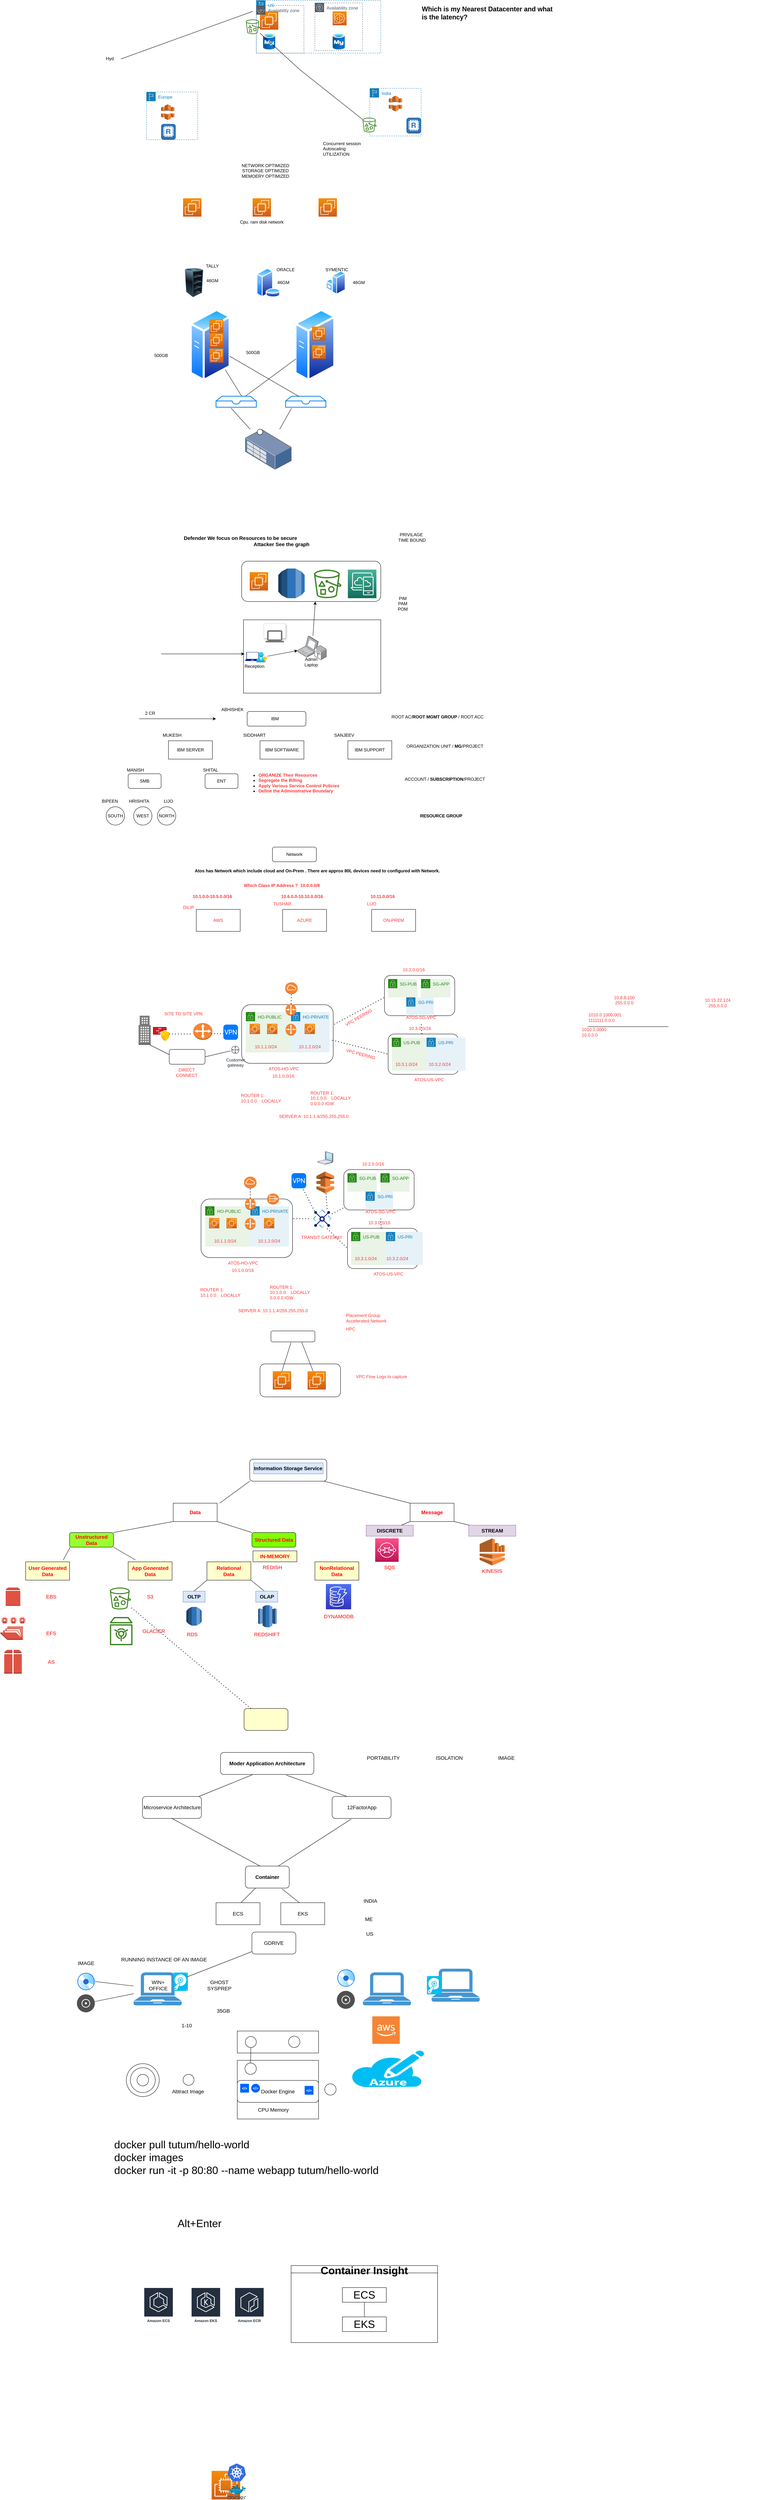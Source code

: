 <mxfile version="20.5.3" type="device"><diagram id="le4keorxmLErqdkPO_1I" name="Page-1"><mxGraphModel dx="2253" dy="803" grid="1" gridSize="10" guides="1" tooltips="1" connect="1" arrows="1" fold="1" page="1" pageScale="1" pageWidth="827" pageHeight="1169" math="0" shadow="0"><root><mxCell id="0"/><mxCell id="1" parent="0"/><mxCell id="-amV8Oh6XuGx0WHd45QB-10" value="" style="rounded=1;whiteSpace=wrap;html=1;fontColor=#FF3333;" parent="1" vertex="1"><mxGeometry x="270" y="2760" width="250" height="160" as="geometry"/></mxCell><mxCell id="qbD2nNDdq3bPHJZV56P6-62" value="" style="rounded=1;whiteSpace=wrap;html=1;" parent="1" vertex="1"><mxGeometry x="270" y="1550" width="380" height="110" as="geometry"/></mxCell><mxCell id="qbD2nNDdq3bPHJZV56P6-1" value="" style="sketch=0;points=[[0,0,0],[0.25,0,0],[0.5,0,0],[0.75,0,0],[1,0,0],[0,1,0],[0.25,1,0],[0.5,1,0],[0.75,1,0],[1,1,0],[0,0.25,0],[0,0.5,0],[0,0.75,0],[1,0.25,0],[1,0.5,0],[1,0.75,0]];outlineConnect=0;fontColor=#232F3E;gradientColor=#F78E04;gradientDirection=north;fillColor=#D05C17;strokeColor=#ffffff;dashed=0;verticalLabelPosition=bottom;verticalAlign=top;align=center;html=1;fontSize=12;fontStyle=0;aspect=fixed;shape=mxgraph.aws4.resourceIcon;resIcon=mxgraph.aws4.ec2;" parent="1" vertex="1"><mxGeometry x="320" y="50" width="50" height="50" as="geometry"/></mxCell><mxCell id="qbD2nNDdq3bPHJZV56P6-3" value="US" style="points=[[0,0],[0.25,0],[0.5,0],[0.75,0],[1,0],[1,0.25],[1,0.5],[1,0.75],[1,1],[0.75,1],[0.5,1],[0.25,1],[0,1],[0,0.75],[0,0.5],[0,0.25]];outlineConnect=0;gradientColor=none;html=1;whiteSpace=wrap;fontSize=12;fontStyle=0;container=1;pointerEvents=0;collapsible=0;recursiveResize=0;shape=mxgraph.aws4.group;grIcon=mxgraph.aws4.group_region;strokeColor=#147EBA;fillColor=none;verticalAlign=top;align=left;spacingLeft=30;fontColor=#147EBA;dashed=1;" parent="1" vertex="1"><mxGeometry x="310" y="20" width="340" height="144" as="geometry"/></mxCell><mxCell id="qbD2nNDdq3bPHJZV56P6-10" value="" style="aspect=fixed;html=1;points=[];align=center;image;fontSize=12;image=img/lib/azure2/databases/Azure_Database_MySQL_Server.svg;" parent="qbD2nNDdq3bPHJZV56P6-3" vertex="1"><mxGeometry x="18.5" y="90" width="33" height="44" as="geometry"/></mxCell><mxCell id="qbD2nNDdq3bPHJZV56P6-18" value="Availability zone" style="sketch=0;outlineConnect=0;gradientColor=none;html=1;whiteSpace=wrap;fontSize=12;fontStyle=0;shape=mxgraph.aws4.group;grIcon=mxgraph.aws4.group_availability_zone;strokeColor=#545B64;fillColor=none;verticalAlign=top;align=left;spacingLeft=30;fontColor=#545B64;dashed=1;" parent="qbD2nNDdq3bPHJZV56P6-3" vertex="1"><mxGeometry y="14" width="130" height="130" as="geometry"/></mxCell><mxCell id="qbD2nNDdq3bPHJZV56P6-19" value="Availability zone" style="sketch=0;outlineConnect=0;gradientColor=none;html=1;whiteSpace=wrap;fontSize=12;fontStyle=0;shape=mxgraph.aws4.group;grIcon=mxgraph.aws4.group_availability_zone;strokeColor=#545B64;fillColor=none;verticalAlign=top;align=left;spacingLeft=30;fontColor=#545B64;dashed=1;" parent="qbD2nNDdq3bPHJZV56P6-3" vertex="1"><mxGeometry x="160" y="7" width="130" height="130" as="geometry"/></mxCell><mxCell id="qbD2nNDdq3bPHJZV56P6-17" value="" style="aspect=fixed;html=1;points=[];align=center;image;fontSize=12;image=img/lib/azure2/databases/Azure_Database_MySQL_Server.svg;" parent="qbD2nNDdq3bPHJZV56P6-3" vertex="1"><mxGeometry x="208.5" y="90" width="33" height="44" as="geometry"/></mxCell><mxCell id="qbD2nNDdq3bPHJZV56P6-20" value="" style="sketch=0;points=[[0,0,0],[0.25,0,0],[0.5,0,0],[0.75,0,0],[1,0,0],[0,1,0],[0.25,1,0],[0.5,1,0],[0.75,1,0],[1,1,0],[0,0.25,0],[0,0.5,0],[0,0.75,0],[1,0.25,0],[1,0.5,0],[1,0.75,0]];outlineConnect=0;fontColor=#232F3E;gradientColor=#F78E04;gradientDirection=north;fillColor=#D05C17;strokeColor=#ffffff;dashed=0;verticalLabelPosition=bottom;verticalAlign=top;align=center;html=1;fontSize=12;fontStyle=0;aspect=fixed;shape=mxgraph.aws4.resourceIcon;resIcon=mxgraph.aws4.ec2_image_builder;" parent="qbD2nNDdq3bPHJZV56P6-3" vertex="1"><mxGeometry x="208.5" y="30" width="38" height="38" as="geometry"/></mxCell><mxCell id="qbD2nNDdq3bPHJZV56P6-6" value="India" style="points=[[0,0],[0.25,0],[0.5,0],[0.75,0],[1,0],[1,0.25],[1,0.5],[1,0.75],[1,1],[0.75,1],[0.5,1],[0.25,1],[0,1],[0,0.75],[0,0.5],[0,0.25]];outlineConnect=0;gradientColor=none;html=1;whiteSpace=wrap;fontSize=12;fontStyle=0;container=1;pointerEvents=0;collapsible=0;recursiveResize=0;shape=mxgraph.aws4.group;grIcon=mxgraph.aws4.group_region;strokeColor=#147EBA;fillColor=none;verticalAlign=top;align=left;spacingLeft=30;fontColor=#147EBA;dashed=1;" parent="1" vertex="1"><mxGeometry x="620" y="260" width="140" height="130" as="geometry"/></mxCell><mxCell id="qbD2nNDdq3bPHJZV56P6-15" value="" style="outlineConnect=0;dashed=0;verticalLabelPosition=bottom;verticalAlign=top;align=center;html=1;shape=mxgraph.aws3.cloudfront;fillColor=#F58536;gradientColor=none;" parent="qbD2nNDdq3bPHJZV56P6-6" vertex="1"><mxGeometry x="51.75" y="20" width="36.5" height="43" as="geometry"/></mxCell><mxCell id="qbD2nNDdq3bPHJZV56P6-13" value="" style="outlineConnect=0;dashed=0;verticalLabelPosition=bottom;verticalAlign=top;align=center;html=1;shape=mxgraph.aws3.redis;fillColor=#2E73B8;gradientColor=none;" parent="qbD2nNDdq3bPHJZV56P6-6" vertex="1"><mxGeometry x="100" y="80" width="40" height="43" as="geometry"/></mxCell><mxCell id="qbD2nNDdq3bPHJZV56P6-22" value="" style="sketch=0;outlineConnect=0;fontColor=#232F3E;gradientColor=none;fillColor=#3F8624;strokeColor=none;dashed=0;verticalLabelPosition=bottom;verticalAlign=top;align=center;html=1;fontSize=12;fontStyle=0;aspect=fixed;pointerEvents=1;shape=mxgraph.aws4.bucket_with_objects;" parent="qbD2nNDdq3bPHJZV56P6-6" vertex="1"><mxGeometry x="-20" y="80" width="38.46" height="40" as="geometry"/></mxCell><mxCell id="qbD2nNDdq3bPHJZV56P6-9" value="Europe" style="points=[[0,0],[0.25,0],[0.5,0],[0.75,0],[1,0],[1,0.25],[1,0.5],[1,0.75],[1,1],[0.75,1],[0.5,1],[0.25,1],[0,1],[0,0.75],[0,0.5],[0,0.25]];outlineConnect=0;gradientColor=none;html=1;whiteSpace=wrap;fontSize=12;fontStyle=0;container=1;pointerEvents=0;collapsible=0;recursiveResize=0;shape=mxgraph.aws4.group;grIcon=mxgraph.aws4.group_region;strokeColor=#147EBA;fillColor=none;verticalAlign=top;align=left;spacingLeft=30;fontColor=#147EBA;dashed=1;" parent="1" vertex="1"><mxGeometry x="10" y="270" width="140" height="130" as="geometry"/></mxCell><mxCell id="qbD2nNDdq3bPHJZV56P6-14" value="" style="outlineConnect=0;dashed=0;verticalLabelPosition=bottom;verticalAlign=top;align=center;html=1;shape=mxgraph.aws3.redis;fillColor=#2E73B8;gradientColor=none;" parent="qbD2nNDdq3bPHJZV56P6-9" vertex="1"><mxGeometry x="40" y="87" width="40" height="43" as="geometry"/></mxCell><mxCell id="qbD2nNDdq3bPHJZV56P6-16" value="" style="outlineConnect=0;dashed=0;verticalLabelPosition=bottom;verticalAlign=top;align=center;html=1;shape=mxgraph.aws3.cloudfront;fillColor=#F58536;gradientColor=none;" parent="qbD2nNDdq3bPHJZV56P6-9" vertex="1"><mxGeometry x="40" y="33.5" width="36.5" height="43" as="geometry"/></mxCell><mxCell id="qbD2nNDdq3bPHJZV56P6-2" value="" style="sketch=0;points=[[0,0,0],[0.25,0,0],[0.5,0,0],[0.75,0,0],[1,0,0],[0,1,0],[0.25,1,0],[0.5,1,0],[0.75,1,0],[1,1,0],[0,0.25,0],[0,0.5,0],[0,0.75,0],[1,0.25,0],[1,0.5,0],[1,0.75,0]];outlineConnect=0;fontColor=#232F3E;gradientColor=#F78E04;gradientDirection=north;fillColor=#D05C17;strokeColor=#ffffff;dashed=0;verticalLabelPosition=bottom;verticalAlign=top;align=center;html=1;fontSize=12;fontStyle=0;aspect=fixed;shape=mxgraph.aws4.resourceIcon;resIcon=mxgraph.aws4.ec2;" parent="1" vertex="1"><mxGeometry x="110" y="560" width="50" height="50" as="geometry"/></mxCell><mxCell id="qbD2nNDdq3bPHJZV56P6-21" value="" style="sketch=0;outlineConnect=0;fontColor=#232F3E;gradientColor=none;fillColor=#3F8624;strokeColor=none;dashed=0;verticalLabelPosition=bottom;verticalAlign=top;align=center;html=1;fontSize=12;fontStyle=0;aspect=fixed;pointerEvents=1;shape=mxgraph.aws4.bucket_with_objects;" parent="1" vertex="1"><mxGeometry x="281.54" y="72" width="38.46" height="40" as="geometry"/></mxCell><mxCell id="qbD2nNDdq3bPHJZV56P6-23" value="" style="endArrow=none;html=1;rounded=0;" parent="1" source="qbD2nNDdq3bPHJZV56P6-22" target="qbD2nNDdq3bPHJZV56P6-21" edge="1"><mxGeometry width="50" height="50" relative="1" as="geometry"><mxPoint x="470" y="300" as="sourcePoint"/><mxPoint x="520" y="250" as="targetPoint"/><Array as="points"><mxPoint x="430" y="210"/></Array></mxGeometry></mxCell><mxCell id="qbD2nNDdq3bPHJZV56P6-24" value="" style="image;html=1;image=img/lib/clip_art/computers/Server_Rack_Empty_128x128.png" parent="1" vertex="1"><mxGeometry x="100" y="750" width="80" height="80" as="geometry"/></mxCell><mxCell id="qbD2nNDdq3bPHJZV56P6-25" value="46GM" style="text;html=1;strokeColor=none;fillColor=none;align=center;verticalAlign=middle;whiteSpace=wrap;rounded=0;" parent="1" vertex="1"><mxGeometry x="160" y="770" width="60" height="30" as="geometry"/></mxCell><mxCell id="qbD2nNDdq3bPHJZV56P6-26" value="TALLY" style="text;html=1;strokeColor=none;fillColor=none;align=center;verticalAlign=middle;whiteSpace=wrap;rounded=0;" parent="1" vertex="1"><mxGeometry x="160" y="730" width="60" height="30" as="geometry"/></mxCell><mxCell id="qbD2nNDdq3bPHJZV56P6-27" value="" style="aspect=fixed;perimeter=ellipsePerimeter;html=1;align=center;shadow=0;dashed=0;spacingTop=3;image;image=img/lib/active_directory/database_server.svg;" parent="1" vertex="1"><mxGeometry x="310" y="750" width="65.6" height="80" as="geometry"/></mxCell><mxCell id="qbD2nNDdq3bPHJZV56P6-28" value="" style="sketch=0;points=[[0,0,0],[0.25,0,0],[0.5,0,0],[0.75,0,0],[1,0,0],[0,1,0],[0.25,1,0],[0.5,1,0],[0.75,1,0],[1,1,0],[0,0.25,0],[0,0.5,0],[0,0.75,0],[1,0.25,0],[1,0.5,0],[1,0.75,0]];outlineConnect=0;fontColor=#232F3E;gradientColor=#F78E04;gradientDirection=north;fillColor=#D05C17;strokeColor=#ffffff;dashed=0;verticalLabelPosition=bottom;verticalAlign=top;align=center;html=1;fontSize=12;fontStyle=0;aspect=fixed;shape=mxgraph.aws4.resourceIcon;resIcon=mxgraph.aws4.ec2;" parent="1" vertex="1"><mxGeometry x="300" y="560" width="50" height="50" as="geometry"/></mxCell><mxCell id="qbD2nNDdq3bPHJZV56P6-29" value="" style="aspect=fixed;perimeter=ellipsePerimeter;html=1;align=center;shadow=0;dashed=0;spacingTop=3;image;image=img/lib/active_directory/windows_server.svg;" parent="1" vertex="1"><mxGeometry x="500" y="757.5" width="53.3" height="65" as="geometry"/></mxCell><mxCell id="qbD2nNDdq3bPHJZV56P6-30" value="" style="sketch=0;points=[[0,0,0],[0.25,0,0],[0.5,0,0],[0.75,0,0],[1,0,0],[0,1,0],[0.25,1,0],[0.5,1,0],[0.75,1,0],[1,1,0],[0,0.25,0],[0,0.5,0],[0,0.75,0],[1,0.25,0],[1,0.5,0],[1,0.75,0]];outlineConnect=0;fontColor=#232F3E;gradientColor=#F78E04;gradientDirection=north;fillColor=#D05C17;strokeColor=#ffffff;dashed=0;verticalLabelPosition=bottom;verticalAlign=top;align=center;html=1;fontSize=12;fontStyle=0;aspect=fixed;shape=mxgraph.aws4.resourceIcon;resIcon=mxgraph.aws4.ec2;" parent="1" vertex="1"><mxGeometry x="480" y="560" width="50" height="50" as="geometry"/></mxCell><mxCell id="qbD2nNDdq3bPHJZV56P6-31" value="46GM" style="text;html=1;strokeColor=none;fillColor=none;align=center;verticalAlign=middle;whiteSpace=wrap;rounded=0;" parent="1" vertex="1"><mxGeometry x="354" y="775" width="60" height="30" as="geometry"/></mxCell><mxCell id="qbD2nNDdq3bPHJZV56P6-32" value="46GM" style="text;html=1;strokeColor=none;fillColor=none;align=center;verticalAlign=middle;whiteSpace=wrap;rounded=0;" parent="1" vertex="1"><mxGeometry x="560" y="775" width="60" height="30" as="geometry"/></mxCell><mxCell id="qbD2nNDdq3bPHJZV56P6-33" value="ORACLE" style="text;html=1;strokeColor=none;fillColor=none;align=center;verticalAlign=middle;whiteSpace=wrap;rounded=0;" parent="1" vertex="1"><mxGeometry x="360" y="740" width="60" height="30" as="geometry"/></mxCell><mxCell id="qbD2nNDdq3bPHJZV56P6-34" value="SYMENTIC" style="text;html=1;strokeColor=none;fillColor=none;align=center;verticalAlign=middle;whiteSpace=wrap;rounded=0;" parent="1" vertex="1"><mxGeometry x="500" y="740" width="60" height="30" as="geometry"/></mxCell><mxCell id="qbD2nNDdq3bPHJZV56P6-35" value="Concurrent session&lt;br&gt;Autoscaling&lt;br&gt;UTILIZATION" style="text;html=1;strokeColor=none;fillColor=none;align=left;verticalAlign=middle;whiteSpace=wrap;rounded=0;" parent="1" vertex="1"><mxGeometry x="490" y="410" width="270" height="30" as="geometry"/></mxCell><mxCell id="qbD2nNDdq3bPHJZV56P6-36" value="Cpu. ram disk network" style="text;html=1;strokeColor=none;fillColor=none;align=center;verticalAlign=middle;whiteSpace=wrap;rounded=0;" parent="1" vertex="1"><mxGeometry x="240" y="610" width="170" height="30" as="geometry"/></mxCell><mxCell id="qbD2nNDdq3bPHJZV56P6-37" value="NETWORK OPTIMIZED&lt;br&gt;STORAGE OPTIMIZED&lt;br&gt;MEMOERY OPTIMIZED" style="text;html=1;strokeColor=none;fillColor=none;align=center;verticalAlign=middle;whiteSpace=wrap;rounded=0;" parent="1" vertex="1"><mxGeometry x="240" y="470" width="190" height="30" as="geometry"/></mxCell><mxCell id="qbD2nNDdq3bPHJZV56P6-38" value="" style="aspect=fixed;perimeter=ellipsePerimeter;html=1;align=center;shadow=0;dashed=0;spacingTop=3;image;image=img/lib/active_directory/generic_server.svg;" parent="1" vertex="1"><mxGeometry x="128" y="860" width="112" height="200" as="geometry"/></mxCell><mxCell id="qbD2nNDdq3bPHJZV56P6-39" value="" style="points=[];aspect=fixed;html=1;align=center;shadow=0;dashed=0;image;image=img/lib/allied_telesis/storage/Datacenter_Server_Rack_Storage_Unit_Small.svg;" parent="1" vertex="1"><mxGeometry x="279.45" y="1190" width="126.7" height="110" as="geometry"/></mxCell><mxCell id="qbD2nNDdq3bPHJZV56P6-40" value="" style="aspect=fixed;perimeter=ellipsePerimeter;html=1;align=center;shadow=0;dashed=0;spacingTop=3;image;image=img/lib/active_directory/generic_server.svg;" parent="1" vertex="1"><mxGeometry x="414" y="860" width="112" height="200" as="geometry"/></mxCell><mxCell id="qbD2nNDdq3bPHJZV56P6-41" value="" style="html=1;verticalLabelPosition=bottom;align=center;labelBackgroundColor=#ffffff;verticalAlign=top;strokeWidth=2;strokeColor=#0080F0;shadow=0;dashed=0;shape=mxgraph.ios7.icons.storage;" parent="1" vertex="1"><mxGeometry x="200" y="1100" width="110" height="30" as="geometry"/></mxCell><mxCell id="qbD2nNDdq3bPHJZV56P6-42" value="" style="html=1;verticalLabelPosition=bottom;align=center;labelBackgroundColor=#ffffff;verticalAlign=top;strokeWidth=2;strokeColor=#0080F0;shadow=0;dashed=0;shape=mxgraph.ios7.icons.storage;" parent="1" vertex="1"><mxGeometry x="390" y="1100" width="110" height="30" as="geometry"/></mxCell><mxCell id="qbD2nNDdq3bPHJZV56P6-43" value="" style="endArrow=none;html=1;rounded=0;exitX=0.636;exitY=0;exitDx=0;exitDy=0;exitPerimeter=0;" parent="1" source="qbD2nNDdq3bPHJZV56P6-41" target="qbD2nNDdq3bPHJZV56P6-38" edge="1"><mxGeometry width="50" height="50" relative="1" as="geometry"><mxPoint x="470" y="1140" as="sourcePoint"/><mxPoint x="520" y="1090" as="targetPoint"/></mxGeometry></mxCell><mxCell id="qbD2nNDdq3bPHJZV56P6-44" value="" style="endArrow=none;html=1;rounded=0;exitX=0.727;exitY=0;exitDx=0;exitDy=0;exitPerimeter=0;" parent="1" source="qbD2nNDdq3bPHJZV56P6-41" target="qbD2nNDdq3bPHJZV56P6-40" edge="1"><mxGeometry width="50" height="50" relative="1" as="geometry"><mxPoint x="330" y="1060" as="sourcePoint"/><mxPoint x="285.278" y="987.656" as="targetPoint"/></mxGeometry></mxCell><mxCell id="qbD2nNDdq3bPHJZV56P6-45" value="" style="endArrow=none;html=1;rounded=0;entryX=0.373;entryY=1.078;entryDx=0;entryDy=0;entryPerimeter=0;" parent="1" source="qbD2nNDdq3bPHJZV56P6-39" target="qbD2nNDdq3bPHJZV56P6-41" edge="1"><mxGeometry width="50" height="50" relative="1" as="geometry"><mxPoint x="470" y="1140" as="sourcePoint"/><mxPoint x="520" y="1090" as="targetPoint"/></mxGeometry></mxCell><mxCell id="qbD2nNDdq3bPHJZV56P6-46" value="" style="sketch=0;points=[[0,0,0],[0.25,0,0],[0.5,0,0],[0.75,0,0],[1,0,0],[0,1,0],[0.25,1,0],[0.5,1,0],[0.75,1,0],[1,1,0],[0,0.25,0],[0,0.5,0],[0,0.75,0],[1,0.25,0],[1,0.5,0],[1,0.75,0]];outlineConnect=0;fontColor=#232F3E;gradientColor=#F78E04;gradientDirection=north;fillColor=#D05C17;strokeColor=#ffffff;dashed=0;verticalLabelPosition=bottom;verticalAlign=top;align=center;html=1;fontSize=12;fontStyle=0;aspect=fixed;shape=mxgraph.aws4.resourceIcon;resIcon=mxgraph.aws4.ec2;" parent="1" vertex="1"><mxGeometry x="182" y="890" width="38" height="38" as="geometry"/></mxCell><mxCell id="qbD2nNDdq3bPHJZV56P6-47" value="" style="sketch=0;points=[[0,0,0],[0.25,0,0],[0.5,0,0],[0.75,0,0],[1,0,0],[0,1,0],[0.25,1,0],[0.5,1,0],[0.75,1,0],[1,1,0],[0,0.25,0],[0,0.5,0],[0,0.75,0],[1,0.25,0],[1,0.5,0],[1,0.75,0]];outlineConnect=0;fontColor=#232F3E;gradientColor=#F78E04;gradientDirection=north;fillColor=#D05C17;strokeColor=#ffffff;dashed=0;verticalLabelPosition=bottom;verticalAlign=top;align=center;html=1;fontSize=12;fontStyle=0;aspect=fixed;shape=mxgraph.aws4.resourceIcon;resIcon=mxgraph.aws4.ec2;" parent="1" vertex="1"><mxGeometry x="182" y="928" width="38" height="38" as="geometry"/></mxCell><mxCell id="qbD2nNDdq3bPHJZV56P6-48" value="" style="sketch=0;points=[[0,0,0],[0.25,0,0],[0.5,0,0],[0.75,0,0],[1,0,0],[0,1,0],[0.25,1,0],[0.5,1,0],[0.75,1,0],[1,1,0],[0,0.25,0],[0,0.5,0],[0,0.75,0],[1,0.25,0],[1,0.5,0],[1,0.75,0]];outlineConnect=0;fontColor=#232F3E;gradientColor=#F78E04;gradientDirection=north;fillColor=#D05C17;strokeColor=#ffffff;dashed=0;verticalLabelPosition=bottom;verticalAlign=top;align=center;html=1;fontSize=12;fontStyle=0;aspect=fixed;shape=mxgraph.aws4.resourceIcon;resIcon=mxgraph.aws4.ec2;" parent="1" vertex="1"><mxGeometry x="182" y="970" width="38" height="38" as="geometry"/></mxCell><mxCell id="qbD2nNDdq3bPHJZV56P6-49" value="" style="sketch=0;points=[[0,0,0],[0.25,0,0],[0.5,0,0],[0.75,0,0],[1,0,0],[0,1,0],[0.25,1,0],[0.5,1,0],[0.75,1,0],[1,1,0],[0,0.25,0],[0,0.5,0],[0,0.75,0],[1,0.25,0],[1,0.5,0],[1,0.75,0]];outlineConnect=0;fontColor=#232F3E;gradientColor=#F78E04;gradientDirection=north;fillColor=#D05C17;strokeColor=#ffffff;dashed=0;verticalLabelPosition=bottom;verticalAlign=top;align=center;html=1;fontSize=12;fontStyle=0;aspect=fixed;shape=mxgraph.aws4.resourceIcon;resIcon=mxgraph.aws4.ec2;" parent="1" vertex="1"><mxGeometry x="462" y="910" width="38" height="38" as="geometry"/></mxCell><mxCell id="qbD2nNDdq3bPHJZV56P6-50" value="" style="sketch=0;points=[[0,0,0],[0.25,0,0],[0.5,0,0],[0.75,0,0],[1,0,0],[0,1,0],[0.25,1,0],[0.5,1,0],[0.75,1,0],[1,1,0],[0,0.25,0],[0,0.5,0],[0,0.75,0],[1,0.25,0],[1,0.5,0],[1,0.75,0]];outlineConnect=0;fontColor=#232F3E;gradientColor=#F78E04;gradientDirection=north;fillColor=#D05C17;strokeColor=#ffffff;dashed=0;verticalLabelPosition=bottom;verticalAlign=top;align=center;html=1;fontSize=12;fontStyle=0;aspect=fixed;shape=mxgraph.aws4.resourceIcon;resIcon=mxgraph.aws4.ec2;" parent="1" vertex="1"><mxGeometry x="462" y="960" width="38" height="38" as="geometry"/></mxCell><mxCell id="qbD2nNDdq3bPHJZV56P6-52" value="" style="ellipse;whiteSpace=wrap;html=1;aspect=fixed;" parent="1" vertex="1"><mxGeometry x="312.5" y="1190" width="15" height="15" as="geometry"/></mxCell><mxCell id="qbD2nNDdq3bPHJZV56P6-53" value="" style="endArrow=none;html=1;rounded=0;exitX=0.336;exitY=0.033;exitDx=0;exitDy=0;exitPerimeter=0;" parent="1" source="qbD2nNDdq3bPHJZV56P6-42" target="qbD2nNDdq3bPHJZV56P6-38" edge="1"><mxGeometry width="50" height="50" relative="1" as="geometry"><mxPoint x="470" y="1140" as="sourcePoint"/><mxPoint x="520" y="1090" as="targetPoint"/></mxGeometry></mxCell><mxCell id="qbD2nNDdq3bPHJZV56P6-54" value="" style="endArrow=none;html=1;rounded=0;entryX=0.148;entryY=1.078;entryDx=0;entryDy=0;entryPerimeter=0;" parent="1" source="qbD2nNDdq3bPHJZV56P6-39" target="qbD2nNDdq3bPHJZV56P6-42" edge="1"><mxGeometry width="50" height="50" relative="1" as="geometry"><mxPoint x="470" y="1140" as="sourcePoint"/><mxPoint x="520" y="1090" as="targetPoint"/></mxGeometry></mxCell><mxCell id="qbD2nNDdq3bPHJZV56P6-55" value="500GB" style="text;html=1;strokeColor=none;fillColor=none;align=center;verticalAlign=middle;whiteSpace=wrap;rounded=0;" parent="1" vertex="1"><mxGeometry x="20" y="974" width="60" height="30" as="geometry"/></mxCell><mxCell id="qbD2nNDdq3bPHJZV56P6-56" value="500GB" style="text;html=1;strokeColor=none;fillColor=none;align=center;verticalAlign=middle;whiteSpace=wrap;rounded=0;" parent="1" vertex="1"><mxGeometry x="270.77" y="966" width="60" height="30" as="geometry"/></mxCell><mxCell id="qbD2nNDdq3bPHJZV56P6-57" value="&lt;b&gt;&lt;font style=&quot;font-size: 14px;&quot;&gt;Defender We focus on Resources to be secure&amp;nbsp;&lt;br&gt;&amp;nbsp; &amp;nbsp; &amp;nbsp; &amp;nbsp; &amp;nbsp; &amp;nbsp; &amp;nbsp; &amp;nbsp; &amp;nbsp; &amp;nbsp; &amp;nbsp; &amp;nbsp; &amp;nbsp; &amp;nbsp; &amp;nbsp; &amp;nbsp; &amp;nbsp; &amp;nbsp; &amp;nbsp; &amp;nbsp; &amp;nbsp; &amp;nbsp; &amp;nbsp; &amp;nbsp; &amp;nbsp;Attacker See the graph&lt;/font&gt;&lt;/b&gt;" style="text;html=1;strokeColor=none;fillColor=none;align=left;verticalAlign=middle;whiteSpace=wrap;rounded=0;" parent="1" vertex="1"><mxGeometry x="110" y="1480" width="370" height="30" as="geometry"/></mxCell><mxCell id="qbD2nNDdq3bPHJZV56P6-58" value="" style="sketch=0;points=[[0,0,0],[0.25,0,0],[0.5,0,0],[0.75,0,0],[1,0,0],[0,1,0],[0.25,1,0],[0.5,1,0],[0.75,1,0],[1,1,0],[0,0.25,0],[0,0.5,0],[0,0.75,0],[1,0.25,0],[1,0.5,0],[1,0.75,0]];outlineConnect=0;fontColor=#232F3E;gradientColor=#F78E04;gradientDirection=north;fillColor=#D05C17;strokeColor=#ffffff;dashed=0;verticalLabelPosition=bottom;verticalAlign=top;align=center;html=1;fontSize=12;fontStyle=0;aspect=fixed;shape=mxgraph.aws4.resourceIcon;resIcon=mxgraph.aws4.ec2;" parent="1" vertex="1"><mxGeometry x="292" y="1580" width="50" height="50" as="geometry"/></mxCell><mxCell id="qbD2nNDdq3bPHJZV56P6-59" value="" style="outlineConnect=0;dashed=0;verticalLabelPosition=bottom;verticalAlign=top;align=center;html=1;shape=mxgraph.aws3.rds;fillColor=#2E73B8;gradientColor=none;" parent="1" vertex="1"><mxGeometry x="370" y="1570" width="72" height="81" as="geometry"/></mxCell><mxCell id="qbD2nNDdq3bPHJZV56P6-60" value="" style="sketch=0;outlineConnect=0;fontColor=#232F3E;gradientColor=none;fillColor=#3F8624;strokeColor=none;dashed=0;verticalLabelPosition=bottom;verticalAlign=top;align=center;html=1;fontSize=12;fontStyle=0;aspect=fixed;pointerEvents=1;shape=mxgraph.aws4.bucket_with_objects;" parent="1" vertex="1"><mxGeometry x="467.5" y="1573" width="75" height="78" as="geometry"/></mxCell><mxCell id="qbD2nNDdq3bPHJZV56P6-61" value="" style="sketch=0;points=[[0,0,0],[0.25,0,0],[0.5,0,0],[0.75,0,0],[1,0,0],[0,1,0],[0.25,1,0],[0.5,1,0],[0.75,1,0],[1,1,0],[0,0.25,0],[0,0.5,0],[0,0.75,0],[1,0.25,0],[1,0.5,0],[1,0.75,0]];outlineConnect=0;fontColor=#232F3E;gradientColor=#4AB29A;gradientDirection=north;fillColor=#116D5B;strokeColor=#ffffff;dashed=0;verticalLabelPosition=bottom;verticalAlign=top;align=center;html=1;fontSize=12;fontStyle=0;aspect=fixed;shape=mxgraph.aws4.resourceIcon;resIcon=mxgraph.aws4.desktop_and_app_streaming;" parent="1" vertex="1"><mxGeometry x="560" y="1573" width="78" height="78" as="geometry"/></mxCell><mxCell id="qbD2nNDdq3bPHJZV56P6-63" value="" style="rounded=0;whiteSpace=wrap;html=1;" parent="1" vertex="1"><mxGeometry x="275" y="1710" width="375" height="200" as="geometry"/></mxCell><mxCell id="qbD2nNDdq3bPHJZV56P6-64" value="" style="points=[];aspect=fixed;html=1;align=center;shadow=0;dashed=0;image;image=img/lib/allied_telesis/wireless/Laptop_Wireless.svg;" parent="1" vertex="1"><mxGeometry x="422.81" y="1754" width="79.37" height="65.31" as="geometry"/></mxCell><mxCell id="qbD2nNDdq3bPHJZV56P6-65" value="Admin Laptop" style="text;html=1;strokeColor=none;fillColor=none;align=center;verticalAlign=middle;whiteSpace=wrap;rounded=0;" parent="1" vertex="1"><mxGeometry x="430" y="1810" width="60" height="30" as="geometry"/></mxCell><mxCell id="qbD2nNDdq3bPHJZV56P6-66" value="" style="endArrow=classic;html=1;rounded=0;entryX=0.529;entryY=1.003;entryDx=0;entryDy=0;entryPerimeter=0;" parent="1" source="qbD2nNDdq3bPHJZV56P6-64" target="qbD2nNDdq3bPHJZV56P6-62" edge="1"><mxGeometry width="50" height="50" relative="1" as="geometry"><mxPoint x="470" y="1730" as="sourcePoint"/><mxPoint x="520" y="1680" as="targetPoint"/></mxGeometry></mxCell><mxCell id="qbD2nNDdq3bPHJZV56P6-67" value="" style="sketch=0;aspect=fixed;pointerEvents=1;shadow=0;dashed=0;html=1;strokeColor=none;labelPosition=center;verticalLabelPosition=bottom;verticalAlign=top;align=center;fillColor=#00188D;shape=mxgraph.azure.laptop" parent="1" vertex="1"><mxGeometry x="279.45" y="1797.84" width="40.55" height="24.33" as="geometry"/></mxCell><mxCell id="qbD2nNDdq3bPHJZV56P6-68" value="Reception" style="text;html=1;strokeColor=none;fillColor=none;align=center;verticalAlign=middle;whiteSpace=wrap;rounded=0;" parent="1" vertex="1"><mxGeometry x="275" y="1822.17" width="60" height="30" as="geometry"/></mxCell><mxCell id="qbD2nNDdq3bPHJZV56P6-69" value="Laptop" style="strokeColor=#dddddd;shadow=1;strokeWidth=1;rounded=1;absoluteArcSize=1;arcSize=2;labelPosition=center;verticalLabelPosition=middle;align=center;verticalAlign=bottom;spacingLeft=0;fontColor=#999999;fontSize=12;whiteSpace=wrap;spacingBottom=2;" parent="1" vertex="1"><mxGeometry x="330.77" y="1720" width="59.23" height="40" as="geometry"/></mxCell><mxCell id="qbD2nNDdq3bPHJZV56P6-70" value="" style="sketch=0;dashed=0;connectable=0;html=1;fillColor=#757575;strokeColor=none;shape=mxgraph.gcp2.laptop;part=1;" parent="qbD2nNDdq3bPHJZV56P6-69" vertex="1"><mxGeometry x="0.5" width="50" height="33" relative="1" as="geometry"><mxPoint x="-25" y="18.5" as="offset"/></mxGeometry></mxCell><mxCell id="qbD2nNDdq3bPHJZV56P6-71" value="" style="endArrow=classic;html=1;rounded=0;entryX=-0.044;entryY=0.212;entryDx=0;entryDy=0;entryPerimeter=0;" parent="1" target="qbD2nNDdq3bPHJZV56P6-67" edge="1"><mxGeometry width="50" height="50" relative="1" as="geometry"><mxPoint x="50" y="1803" as="sourcePoint"/><mxPoint x="520" y="1680" as="targetPoint"/></mxGeometry></mxCell><mxCell id="qbD2nNDdq3bPHJZV56P6-72" value="" style="shape=image;html=1;verticalAlign=top;verticalLabelPosition=bottom;labelBackgroundColor=#ffffff;imageAspect=0;aspect=fixed;image=https://cdn1.iconfinder.com/data/icons/covid-19-74/32/virus_dissease_covid-19-128.png" parent="1" vertex="1"><mxGeometry x="285" y="1790" width="20" height="20" as="geometry"/></mxCell><mxCell id="qbD2nNDdq3bPHJZV56P6-73" value="" style="aspect=fixed;html=1;points=[];align=center;image;fontSize=12;image=img/lib/azure2/azure_stack/User_Subscriptions.svg;" parent="1" vertex="1"><mxGeometry x="310" y="1797.84" width="29.54" height="28.67" as="geometry"/></mxCell><mxCell id="qbD2nNDdq3bPHJZV56P6-74" value="" style="endArrow=classic;html=1;rounded=0;" parent="1" source="qbD2nNDdq3bPHJZV56P6-73" target="qbD2nNDdq3bPHJZV56P6-64" edge="1"><mxGeometry width="50" height="50" relative="1" as="geometry"><mxPoint x="470" y="1730" as="sourcePoint"/><mxPoint x="520" y="1680" as="targetPoint"/></mxGeometry></mxCell><mxCell id="qbD2nNDdq3bPHJZV56P6-75" value="" style="shape=image;html=1;verticalAlign=top;verticalLabelPosition=bottom;labelBackgroundColor=#ffffff;imageAspect=0;aspect=fixed;image=https://cdn1.iconfinder.com/data/icons/covid-19-74/32/virus_dissease_covid-19-128.png" parent="1" vertex="1"><mxGeometry x="435" y="1770" width="20" height="20" as="geometry"/></mxCell><mxCell id="qbD2nNDdq3bPHJZV56P6-76" value="" style="shape=image;html=1;verticalAlign=top;verticalLabelPosition=bottom;labelBackgroundColor=#ffffff;imageAspect=0;aspect=fixed;image=https://cdn1.iconfinder.com/data/icons/covid-19-74/32/virus_dissease_covid-19-128.png" parent="1" vertex="1"><mxGeometry x="330" y="1600.5" width="20" height="20" as="geometry"/></mxCell><mxCell id="qbD2nNDdq3bPHJZV56P6-77" value="PIM&lt;br&gt;PAM&lt;br&gt;POM" style="text;html=1;strokeColor=none;fillColor=none;align=center;verticalAlign=middle;whiteSpace=wrap;rounded=0;" parent="1" vertex="1"><mxGeometry x="680" y="1651" width="60" height="30" as="geometry"/></mxCell><mxCell id="qbD2nNDdq3bPHJZV56P6-78" value="PRIVILAGE&amp;nbsp;&lt;br&gt;TIME BOUND" style="text;html=1;strokeColor=none;fillColor=none;align=center;verticalAlign=middle;whiteSpace=wrap;rounded=0;" parent="1" vertex="1"><mxGeometry x="680" y="1470" width="110" height="30" as="geometry"/></mxCell><mxCell id="qbD2nNDdq3bPHJZV56P6-79" value="" style="rounded=1;whiteSpace=wrap;html=1;" parent="1" vertex="1"><mxGeometry x="285" y="1960" width="160.55" height="40" as="geometry"/></mxCell><mxCell id="qbD2nNDdq3bPHJZV56P6-80" value="IBM" style="text;html=1;strokeColor=none;fillColor=none;align=center;verticalAlign=middle;whiteSpace=wrap;rounded=0;" parent="1" vertex="1"><mxGeometry x="330.77" y="1965" width="60" height="30" as="geometry"/></mxCell><mxCell id="qbD2nNDdq3bPHJZV56P6-81" value="IBM SERVER" style="rounded=0;whiteSpace=wrap;html=1;" parent="1" vertex="1"><mxGeometry x="70" y="2040" width="120" height="50" as="geometry"/></mxCell><mxCell id="qbD2nNDdq3bPHJZV56P6-82" value="IBM SOFTWARE" style="rounded=0;whiteSpace=wrap;html=1;" parent="1" vertex="1"><mxGeometry x="320" y="2040" width="120" height="50" as="geometry"/></mxCell><mxCell id="qbD2nNDdq3bPHJZV56P6-83" value="IBM SUPPORT" style="rounded=0;whiteSpace=wrap;html=1;" parent="1" vertex="1"><mxGeometry x="560" y="2040" width="120" height="50" as="geometry"/></mxCell><mxCell id="qbD2nNDdq3bPHJZV56P6-84" value="ABHISHEK" style="text;html=1;strokeColor=none;fillColor=none;align=center;verticalAlign=middle;whiteSpace=wrap;rounded=0;" parent="1" vertex="1"><mxGeometry x="215" y="1940" width="60" height="30" as="geometry"/></mxCell><mxCell id="qbD2nNDdq3bPHJZV56P6-85" value="MUKESH" style="text;html=1;strokeColor=none;fillColor=none;align=center;verticalAlign=middle;whiteSpace=wrap;rounded=0;" parent="1" vertex="1"><mxGeometry x="50" y="2010" width="60" height="30" as="geometry"/></mxCell><mxCell id="qbD2nNDdq3bPHJZV56P6-86" value="SIDDHART" style="text;html=1;strokeColor=none;fillColor=none;align=center;verticalAlign=middle;whiteSpace=wrap;rounded=0;" parent="1" vertex="1"><mxGeometry x="275" y="2010" width="60" height="30" as="geometry"/></mxCell><mxCell id="qbD2nNDdq3bPHJZV56P6-87" value="SANJEEV" style="text;html=1;strokeColor=none;fillColor=none;align=center;verticalAlign=middle;whiteSpace=wrap;rounded=0;" parent="1" vertex="1"><mxGeometry x="520" y="2010" width="60" height="30" as="geometry"/></mxCell><mxCell id="qbD2nNDdq3bPHJZV56P6-88" value="" style="rounded=1;whiteSpace=wrap;html=1;" parent="1" vertex="1"><mxGeometry x="-40" y="2130" width="90" height="40" as="geometry"/></mxCell><mxCell id="qbD2nNDdq3bPHJZV56P6-89" value="SMB" style="text;html=1;strokeColor=none;fillColor=none;align=center;verticalAlign=middle;whiteSpace=wrap;rounded=0;" parent="1" vertex="1"><mxGeometry x="-25" y="2135" width="60" height="30" as="geometry"/></mxCell><mxCell id="qbD2nNDdq3bPHJZV56P6-90" value="" style="rounded=1;whiteSpace=wrap;html=1;" parent="1" vertex="1"><mxGeometry x="170" y="2130" width="90" height="40" as="geometry"/></mxCell><mxCell id="qbD2nNDdq3bPHJZV56P6-91" value="ENT" style="text;html=1;strokeColor=none;fillColor=none;align=center;verticalAlign=middle;whiteSpace=wrap;rounded=0;" parent="1" vertex="1"><mxGeometry x="185" y="2135" width="60" height="30" as="geometry"/></mxCell><mxCell id="qbD2nNDdq3bPHJZV56P6-92" value="SOUTH" style="ellipse;whiteSpace=wrap;html=1;aspect=fixed;" parent="1" vertex="1"><mxGeometry x="-100" y="2220" width="50" height="50" as="geometry"/></mxCell><mxCell id="qbD2nNDdq3bPHJZV56P6-93" value="WEST" style="ellipse;whiteSpace=wrap;html=1;aspect=fixed;" parent="1" vertex="1"><mxGeometry x="-25" y="2220" width="50" height="50" as="geometry"/></mxCell><mxCell id="qbD2nNDdq3bPHJZV56P6-94" value="NORTH" style="ellipse;whiteSpace=wrap;html=1;aspect=fixed;" parent="1" vertex="1"><mxGeometry x="40" y="2220" width="50" height="50" as="geometry"/></mxCell><mxCell id="qbD2nNDdq3bPHJZV56P6-95" value="MANISH" style="text;html=1;strokeColor=none;fillColor=none;align=center;verticalAlign=middle;whiteSpace=wrap;rounded=0;" parent="1" vertex="1"><mxGeometry x="-50" y="2105" width="60" height="30" as="geometry"/></mxCell><mxCell id="qbD2nNDdq3bPHJZV56P6-96" value="SHITAL" style="text;html=1;strokeColor=none;fillColor=none;align=center;verticalAlign=middle;whiteSpace=wrap;rounded=0;" parent="1" vertex="1"><mxGeometry x="155" y="2105" width="60" height="30" as="geometry"/></mxCell><mxCell id="qbD2nNDdq3bPHJZV56P6-97" value="BIPEEN" style="text;html=1;strokeColor=none;fillColor=none;align=center;verticalAlign=middle;whiteSpace=wrap;rounded=0;" parent="1" vertex="1"><mxGeometry x="-120" y="2190" width="60" height="30" as="geometry"/></mxCell><mxCell id="qbD2nNDdq3bPHJZV56P6-98" value="HRISHITA" style="text;html=1;strokeColor=none;fillColor=none;align=center;verticalAlign=middle;whiteSpace=wrap;rounded=0;" parent="1" vertex="1"><mxGeometry x="-40" y="2190" width="60" height="30" as="geometry"/></mxCell><mxCell id="qbD2nNDdq3bPHJZV56P6-99" value="LIJO" style="text;html=1;strokeColor=none;fillColor=none;align=center;verticalAlign=middle;whiteSpace=wrap;rounded=0;" parent="1" vertex="1"><mxGeometry x="40" y="2190" width="60" height="30" as="geometry"/></mxCell><mxCell id="qbD2nNDdq3bPHJZV56P6-100" value="" style="endArrow=classic;html=1;rounded=0;" parent="1" edge="1"><mxGeometry width="50" height="50" relative="1" as="geometry"><mxPoint x="-10" y="1980" as="sourcePoint"/><mxPoint x="200" y="1980" as="targetPoint"/></mxGeometry></mxCell><mxCell id="qbD2nNDdq3bPHJZV56P6-101" value="2 CR" style="text;html=1;strokeColor=none;fillColor=none;align=center;verticalAlign=middle;whiteSpace=wrap;rounded=0;" parent="1" vertex="1"><mxGeometry x="-10" y="1950" width="60" height="30" as="geometry"/></mxCell><mxCell id="qbD2nNDdq3bPHJZV56P6-102" value="ROOT AC/&lt;b&gt;ROOT MGMT GROUP&lt;/b&gt; / ROOT ACC" style="text;html=1;strokeColor=none;fillColor=none;align=center;verticalAlign=middle;whiteSpace=wrap;rounded=0;" parent="1" vertex="1"><mxGeometry x="670" y="1960" width="270" height="30" as="geometry"/></mxCell><mxCell id="qbD2nNDdq3bPHJZV56P6-103" value="ORGANIZATION UNIT / &lt;b&gt;MG&lt;/b&gt;/PROJECT" style="text;html=1;strokeColor=none;fillColor=none;align=center;verticalAlign=middle;whiteSpace=wrap;rounded=0;" parent="1" vertex="1"><mxGeometry x="690" y="2040" width="270" height="30" as="geometry"/></mxCell><mxCell id="qbD2nNDdq3bPHJZV56P6-104" value="ACCOUNT / &lt;b&gt;SUBSCRIPTION&lt;/b&gt;/PROJECT" style="text;html=1;strokeColor=none;fillColor=none;align=center;verticalAlign=middle;whiteSpace=wrap;rounded=0;" parent="1" vertex="1"><mxGeometry x="690" y="2130" width="270" height="30" as="geometry"/></mxCell><mxCell id="qbD2nNDdq3bPHJZV56P6-105" value="&lt;b&gt;RESOURCE GROUP&lt;/b&gt;" style="text;html=1;strokeColor=none;fillColor=none;align=center;verticalAlign=middle;whiteSpace=wrap;rounded=0;" parent="1" vertex="1"><mxGeometry x="680" y="2230" width="270" height="30" as="geometry"/></mxCell><mxCell id="qbD2nNDdq3bPHJZV56P6-106" value="&lt;ul&gt;&lt;li&gt;&lt;font style=&quot;&quot; color=&quot;#ff3333&quot;&gt;&lt;b&gt;ORGANIZE Their&amp;nbsp;Resources&lt;/b&gt;&lt;/font&gt;&lt;/li&gt;&lt;li&gt;&lt;font style=&quot;&quot; color=&quot;#ff3333&quot;&gt;&lt;b&gt;Segregate&amp;nbsp;the Billing&lt;/b&gt;&lt;/font&gt;&lt;/li&gt;&lt;li&gt;&lt;b&gt;&lt;font color=&quot;#ff3333&quot;&gt;Apply Various Service Control Policies&amp;nbsp;&lt;/font&gt;&lt;/b&gt;&lt;/li&gt;&lt;li&gt;&lt;b&gt;&lt;font color=&quot;#ff3333&quot;&gt;Define the Administrative&amp;nbsp;&lt;/font&gt;&lt;/b&gt;&lt;font color=&quot;#ff3333&quot;&gt;&lt;b&gt;Boundary&lt;/b&gt;&lt;/font&gt;&lt;/li&gt;&lt;/ul&gt;" style="text;html=1;strokeColor=none;fillColor=none;align=left;verticalAlign=middle;whiteSpace=wrap;rounded=0;" parent="1" vertex="1"><mxGeometry x="273.6" y="2140" width="364.4" height="30" as="geometry"/></mxCell><mxCell id="-amV8Oh6XuGx0WHd45QB-1" value="Network" style="rounded=1;whiteSpace=wrap;html=1;" parent="1" vertex="1"><mxGeometry x="354" y="2330" width="120" height="40" as="geometry"/></mxCell><mxCell id="-amV8Oh6XuGx0WHd45QB-2" value="&lt;b&gt;Atos has Network which include cloud and On-Prem . There are approx 80L devices need to configured with Network.&lt;/b&gt;" style="text;html=1;strokeColor=none;fillColor=none;align=left;verticalAlign=middle;whiteSpace=wrap;rounded=0;" parent="1" vertex="1"><mxGeometry x="140" y="2380" width="710" height="30" as="geometry"/></mxCell><mxCell id="-amV8Oh6XuGx0WHd45QB-3" value="&lt;b&gt;Which Class IP Address ?&amp;nbsp; 10.0.0.0/8&lt;/b&gt;" style="text;html=1;strokeColor=none;fillColor=none;align=left;verticalAlign=middle;whiteSpace=wrap;rounded=0;fontColor=#FF3333;" parent="1" vertex="1"><mxGeometry x="273.6" y="2420" width="326.4" height="30" as="geometry"/></mxCell><mxCell id="-amV8Oh6XuGx0WHd45QB-4" value="AWS" style="rounded=0;whiteSpace=wrap;html=1;fontColor=#FF3333;" parent="1" vertex="1"><mxGeometry x="146" y="2500" width="120" height="60" as="geometry"/></mxCell><mxCell id="-amV8Oh6XuGx0WHd45QB-5" value="AZURE" style="rounded=0;whiteSpace=wrap;html=1;fontColor=#FF3333;" parent="1" vertex="1"><mxGeometry x="381.8" y="2500" width="120" height="60" as="geometry"/></mxCell><mxCell id="-amV8Oh6XuGx0WHd45QB-6" value="ON-PREM" style="rounded=0;whiteSpace=wrap;html=1;fontColor=#FF3333;" parent="1" vertex="1"><mxGeometry x="625" y="2500" width="120" height="60" as="geometry"/></mxCell><mxCell id="-amV8Oh6XuGx0WHd45QB-7" value="DILIP" style="text;html=1;strokeColor=none;fillColor=none;align=center;verticalAlign=middle;whiteSpace=wrap;rounded=0;fontColor=#FF3333;" parent="1" vertex="1"><mxGeometry x="95" y="2480" width="60" height="30" as="geometry"/></mxCell><mxCell id="-amV8Oh6XuGx0WHd45QB-8" value="TUSHAR" style="text;html=1;strokeColor=none;fillColor=none;align=center;verticalAlign=middle;whiteSpace=wrap;rounded=0;fontColor=#FF3333;" parent="1" vertex="1"><mxGeometry x="351.15" y="2470" width="60" height="30" as="geometry"/></mxCell><mxCell id="-amV8Oh6XuGx0WHd45QB-9" value="LIJO" style="text;html=1;strokeColor=none;fillColor=none;align=center;verticalAlign=middle;whiteSpace=wrap;rounded=0;fontColor=#FF3333;" parent="1" vertex="1"><mxGeometry x="595" y="2470" width="60" height="30" as="geometry"/></mxCell><mxCell id="-amV8Oh6XuGx0WHd45QB-11" value="" style="rounded=1;whiteSpace=wrap;html=1;fontColor=#FF3333;" parent="1" vertex="1"><mxGeometry x="660" y="2680" width="192" height="110" as="geometry"/></mxCell><mxCell id="-amV8Oh6XuGx0WHd45QB-12" value="" style="rounded=1;whiteSpace=wrap;html=1;fontColor=#FF3333;" parent="1" vertex="1"><mxGeometry x="670" y="2840" width="192" height="110" as="geometry"/></mxCell><mxCell id="-amV8Oh6XuGx0WHd45QB-13" value="10.1.0.0-10.5.0.0/16" style="text;html=1;strokeColor=none;fillColor=none;align=center;verticalAlign=middle;whiteSpace=wrap;rounded=0;fontColor=#FF3333;fontStyle=1" parent="1" vertex="1"><mxGeometry x="105" y="2450" width="170" height="30" as="geometry"/></mxCell><mxCell id="-amV8Oh6XuGx0WHd45QB-14" value="10.6.0.0-10.10.0.0/16" style="text;html=1;strokeColor=none;fillColor=none;align=center;verticalAlign=middle;whiteSpace=wrap;rounded=0;fontColor=#FF3333;fontStyle=1" parent="1" vertex="1"><mxGeometry x="350" y="2450" width="170" height="30" as="geometry"/></mxCell><mxCell id="-amV8Oh6XuGx0WHd45QB-15" value="10.11.0.0/16" style="text;html=1;strokeColor=none;fillColor=none;align=center;verticalAlign=middle;whiteSpace=wrap;rounded=0;fontColor=#FF3333;fontStyle=1" parent="1" vertex="1"><mxGeometry x="570" y="2450" width="170" height="30" as="geometry"/></mxCell><mxCell id="-amV8Oh6XuGx0WHd45QB-16" value="ATOS-HO-VPC" style="text;html=1;strokeColor=none;fillColor=none;align=center;verticalAlign=middle;whiteSpace=wrap;rounded=0;fontColor=#FF3333;" parent="1" vertex="1"><mxGeometry x="315" y="2920" width="140" height="30" as="geometry"/></mxCell><mxCell id="-amV8Oh6XuGx0WHd45QB-17" value="ATOS-SG-VPC" style="text;html=1;strokeColor=none;fillColor=none;align=center;verticalAlign=middle;whiteSpace=wrap;rounded=0;fontColor=#FF3333;" parent="1" vertex="1"><mxGeometry x="690" y="2780" width="140" height="30" as="geometry"/></mxCell><mxCell id="-amV8Oh6XuGx0WHd45QB-18" value="ATOS-US-VPC" style="text;html=1;strokeColor=none;fillColor=none;align=center;verticalAlign=middle;whiteSpace=wrap;rounded=0;fontColor=#FF3333;" parent="1" vertex="1"><mxGeometry x="712" y="2950" width="140" height="30" as="geometry"/></mxCell><mxCell id="-amV8Oh6XuGx0WHd45QB-19" value="10.1.0.0/16" style="text;html=1;strokeColor=none;fillColor=none;align=center;verticalAlign=middle;whiteSpace=wrap;rounded=0;fontColor=#FF3333;" parent="1" vertex="1"><mxGeometry x="314" y="2940" width="140" height="30" as="geometry"/></mxCell><mxCell id="-amV8Oh6XuGx0WHd45QB-20" value="10.2.0.0/16" style="text;html=1;strokeColor=none;fillColor=none;align=center;verticalAlign=middle;whiteSpace=wrap;rounded=0;fontColor=#FF3333;" parent="1" vertex="1"><mxGeometry x="670" y="2650" width="140" height="30" as="geometry"/></mxCell><mxCell id="-amV8Oh6XuGx0WHd45QB-21" value="10.3.0.0/16" style="text;html=1;strokeColor=none;fillColor=none;align=center;verticalAlign=middle;whiteSpace=wrap;rounded=0;fontColor=#FF3333;" parent="1" vertex="1"><mxGeometry x="687" y="2810" width="140" height="30" as="geometry"/></mxCell><mxCell id="-amV8Oh6XuGx0WHd45QB-23" value="HO-PUBLIC" style="points=[[0,0],[0.25,0],[0.5,0],[0.75,0],[1,0],[1,0.25],[1,0.5],[1,0.75],[1,1],[0.75,1],[0.5,1],[0.25,1],[0,1],[0,0.75],[0,0.5],[0,0.25]];outlineConnect=0;gradientColor=none;html=1;whiteSpace=wrap;fontSize=12;fontStyle=0;container=1;pointerEvents=0;collapsible=0;recursiveResize=0;shape=mxgraph.aws4.group;grIcon=mxgraph.aws4.group_security_group;grStroke=0;strokeColor=#248814;fillColor=#E9F3E6;verticalAlign=top;align=left;spacingLeft=30;fontColor=#248814;dashed=0;" parent="1" vertex="1"><mxGeometry x="281.54" y="2780" width="132.46" height="110" as="geometry"/></mxCell><mxCell id="-amV8Oh6XuGx0WHd45QB-24" value="HO-PRIVATE" style="points=[[0,0],[0.25,0],[0.5,0],[0.75,0],[1,0],[1,0.25],[1,0.5],[1,0.75],[1,1],[0.75,1],[0.5,1],[0.25,1],[0,1],[0,0.75],[0,0.5],[0,0.25]];outlineConnect=0;gradientColor=none;html=1;whiteSpace=wrap;fontSize=12;fontStyle=0;container=1;pointerEvents=0;collapsible=0;recursiveResize=0;shape=mxgraph.aws4.group;grIcon=mxgraph.aws4.group_security_group;grStroke=0;strokeColor=#147EBA;fillColor=#E6F2F8;verticalAlign=top;align=left;spacingLeft=30;fontColor=#147EBA;dashed=0;" parent="1" vertex="1"><mxGeometry x="405" y="2780" width="105" height="110" as="geometry"/></mxCell><mxCell id="-amV8Oh6XuGx0WHd45QB-25" value="SG-PUB" style="points=[[0,0],[0.25,0],[0.5,0],[0.75,0],[1,0],[1,0.25],[1,0.5],[1,0.75],[1,1],[0.75,1],[0.5,1],[0.25,1],[0,1],[0,0.75],[0,0.5],[0,0.25]];outlineConnect=0;gradientColor=none;html=1;whiteSpace=wrap;fontSize=12;fontStyle=0;container=1;pointerEvents=0;collapsible=0;recursiveResize=0;shape=mxgraph.aws4.group;grIcon=mxgraph.aws4.group_security_group;grStroke=0;strokeColor=#248814;fillColor=#E9F3E6;verticalAlign=top;align=left;spacingLeft=30;fontColor=#248814;dashed=0;" parent="1" vertex="1"><mxGeometry x="670" y="2690" width="80" height="50" as="geometry"/></mxCell><mxCell id="-amV8Oh6XuGx0WHd45QB-26" value="SG-APP" style="points=[[0,0],[0.25,0],[0.5,0],[0.75,0],[1,0],[1,0.25],[1,0.5],[1,0.75],[1,1],[0.75,1],[0.5,1],[0.25,1],[0,1],[0,0.75],[0,0.5],[0,0.25]];outlineConnect=0;gradientColor=none;html=1;whiteSpace=wrap;fontSize=12;fontStyle=0;container=1;pointerEvents=0;collapsible=0;recursiveResize=0;shape=mxgraph.aws4.group;grIcon=mxgraph.aws4.group_security_group;grStroke=0;strokeColor=#248814;fillColor=#E9F3E6;verticalAlign=top;align=left;spacingLeft=30;fontColor=#248814;dashed=0;" parent="1" vertex="1"><mxGeometry x="760" y="2690" width="80" height="50" as="geometry"/></mxCell><mxCell id="-amV8Oh6XuGx0WHd45QB-27" value="SG-PRI" style="points=[[0,0],[0.25,0],[0.5,0],[0.75,0],[1,0],[1,0.25],[1,0.5],[1,0.75],[1,1],[0.75,1],[0.5,1],[0.25,1],[0,1],[0,0.75],[0,0.5],[0,0.25]];outlineConnect=0;gradientColor=none;html=1;whiteSpace=wrap;fontSize=12;fontStyle=0;container=1;pointerEvents=0;collapsible=0;recursiveResize=0;shape=mxgraph.aws4.group;grIcon=mxgraph.aws4.group_security_group;grStroke=0;strokeColor=#147EBA;fillColor=#E6F2F8;verticalAlign=top;align=left;spacingLeft=30;fontColor=#147EBA;dashed=0;" parent="1" vertex="1"><mxGeometry x="719.5" y="2740" width="75" height="50" as="geometry"/></mxCell><mxCell id="-amV8Oh6XuGx0WHd45QB-28" value="US-PUB" style="points=[[0,0],[0.25,0],[0.5,0],[0.75,0],[1,0],[1,0.25],[1,0.5],[1,0.75],[1,1],[0.75,1],[0.5,1],[0.25,1],[0,1],[0,0.75],[0,0.5],[0,0.25]];outlineConnect=0;gradientColor=none;html=1;whiteSpace=wrap;fontSize=12;fontStyle=0;container=1;pointerEvents=0;collapsible=0;recursiveResize=0;shape=mxgraph.aws4.group;grIcon=mxgraph.aws4.group_security_group;grStroke=0;strokeColor=#248814;fillColor=#E9F3E6;verticalAlign=top;align=left;spacingLeft=30;fontColor=#248814;dashed=0;" parent="1" vertex="1"><mxGeometry x="680" y="2850" width="110" height="90" as="geometry"/></mxCell><mxCell id="-amV8Oh6XuGx0WHd45QB-32" value="10.3.1.0/24" style="text;html=1;strokeColor=none;fillColor=none;align=center;verticalAlign=middle;whiteSpace=wrap;rounded=0;fontColor=#FF3333;" parent="-amV8Oh6XuGx0WHd45QB-28" vertex="1"><mxGeometry x="-30" y="58" width="140" height="30" as="geometry"/></mxCell><mxCell id="-amV8Oh6XuGx0WHd45QB-29" value="US-PRI" style="points=[[0,0],[0.25,0],[0.5,0],[0.75,0],[1,0],[1,0.25],[1,0.5],[1,0.75],[1,1],[0.75,1],[0.5,1],[0.25,1],[0,1],[0,0.75],[0,0.5],[0,0.25]];outlineConnect=0;gradientColor=none;html=1;whiteSpace=wrap;fontSize=12;fontStyle=0;container=1;pointerEvents=0;collapsible=0;recursiveResize=0;shape=mxgraph.aws4.group;grIcon=mxgraph.aws4.group_security_group;grStroke=0;strokeColor=#147EBA;fillColor=#E6F2F8;verticalAlign=top;align=left;spacingLeft=30;fontColor=#147EBA;dashed=0;" parent="1" vertex="1"><mxGeometry x="775" y="2850" width="106" height="90" as="geometry"/></mxCell><mxCell id="-amV8Oh6XuGx0WHd45QB-104" value="10.3.2.0/24" style="text;html=1;strokeColor=none;fillColor=none;align=center;verticalAlign=middle;whiteSpace=wrap;rounded=0;fontColor=#FF3333;" parent="-amV8Oh6XuGx0WHd45QB-29" vertex="1"><mxGeometry x="-34" y="58" width="140" height="30" as="geometry"/></mxCell><mxCell id="-amV8Oh6XuGx0WHd45QB-30" value="10.1.1.0/24" style="text;html=1;strokeColor=none;fillColor=none;align=center;verticalAlign=middle;whiteSpace=wrap;rounded=0;fontColor=#FF3333;" parent="1" vertex="1"><mxGeometry x="266.15" y="2860" width="140" height="30" as="geometry"/></mxCell><mxCell id="-amV8Oh6XuGx0WHd45QB-31" value="10.1.2.0/24" style="text;html=1;strokeColor=none;fillColor=none;align=center;verticalAlign=middle;whiteSpace=wrap;rounded=0;fontColor=#FF3333;" parent="1" vertex="1"><mxGeometry x="386" y="2860" width="140" height="30" as="geometry"/></mxCell><mxCell id="-amV8Oh6XuGx0WHd45QB-33" value="10.8.8.100&lt;br&gt;255.0.0.0&lt;br&gt;&lt;br&gt;" style="text;html=1;strokeColor=none;fillColor=none;align=center;verticalAlign=middle;whiteSpace=wrap;rounded=0;fontColor=#FF3333;" parent="1" vertex="1"><mxGeometry x="1190" y="2740" width="250" height="30" as="geometry"/></mxCell><mxCell id="-amV8Oh6XuGx0WHd45QB-34" value="10.15.22.124&lt;br&gt;255.0.0.0" style="text;html=1;strokeColor=none;fillColor=none;align=center;verticalAlign=middle;whiteSpace=wrap;rounded=0;fontColor=#FF3333;" parent="1" vertex="1"><mxGeometry x="1445.28" y="2740" width="250" height="30" as="geometry"/></mxCell><mxCell id="-amV8Oh6XuGx0WHd45QB-35" value="1010.0.1000.001&lt;br&gt;1111111.0.0.0" style="text;html=1;strokeColor=none;fillColor=none;align=left;verticalAlign=middle;whiteSpace=wrap;rounded=0;fontColor=#FF3333;" parent="1" vertex="1"><mxGeometry x="1215.28" y="2780" width="150" height="30" as="geometry"/></mxCell><mxCell id="-amV8Oh6XuGx0WHd45QB-36" value="" style="endArrow=none;html=1;rounded=0;fontColor=#FF3333;" parent="1" edge="1"><mxGeometry width="50" height="50" relative="1" as="geometry"><mxPoint x="1215.28" y="2820" as="sourcePoint"/><mxPoint x="1435.28" y="2820" as="targetPoint"/></mxGeometry></mxCell><mxCell id="-amV8Oh6XuGx0WHd45QB-37" value="1010.0.0000&lt;br&gt;10.0.0.0" style="text;html=1;strokeColor=none;fillColor=none;align=left;verticalAlign=middle;whiteSpace=wrap;rounded=0;fontColor=#FF3333;" parent="1" vertex="1"><mxGeometry x="1197.28" y="2820" width="258" height="30" as="geometry"/></mxCell><mxCell id="-amV8Oh6XuGx0WHd45QB-38" value="" style="sketch=0;points=[[0,0,0],[0.25,0,0],[0.5,0,0],[0.75,0,0],[1,0,0],[0,1,0],[0.25,1,0],[0.5,1,0],[0.75,1,0],[1,1,0],[0,0.25,0],[0,0.5,0],[0,0.75,0],[1,0.25,0],[1,0.5,0],[1,0.75,0]];outlineConnect=0;fontColor=#232F3E;gradientColor=#F78E04;gradientDirection=north;fillColor=#D05C17;strokeColor=#ffffff;dashed=0;verticalLabelPosition=bottom;verticalAlign=top;align=center;html=1;fontSize=12;fontStyle=0;aspect=fixed;shape=mxgraph.aws4.resourceIcon;resIcon=mxgraph.aws4.ec2;" parent="1" vertex="1"><mxGeometry x="292" y="2812" width="28" height="28" as="geometry"/></mxCell><mxCell id="-amV8Oh6XuGx0WHd45QB-39" value="" style="sketch=0;points=[[0,0,0],[0.25,0,0],[0.5,0,0],[0.75,0,0],[1,0,0],[0,1,0],[0.25,1,0],[0.5,1,0],[0.75,1,0],[1,1,0],[0,0.25,0],[0,0.5,0],[0,0.75,0],[1,0.25,0],[1,0.5,0],[1,0.75,0]];outlineConnect=0;fontColor=#232F3E;gradientColor=#F78E04;gradientDirection=north;fillColor=#D05C17;strokeColor=#ffffff;dashed=0;verticalLabelPosition=bottom;verticalAlign=top;align=center;html=1;fontSize=12;fontStyle=0;aspect=fixed;shape=mxgraph.aws4.resourceIcon;resIcon=mxgraph.aws4.ec2;" parent="1" vertex="1"><mxGeometry x="339.54" y="2812" width="28" height="28" as="geometry"/></mxCell><mxCell id="-amV8Oh6XuGx0WHd45QB-40" value="" style="sketch=0;points=[[0,0,0],[0.25,0,0],[0.5,0,0],[0.75,0,0],[1,0,0],[0,1,0],[0.25,1,0],[0.5,1,0],[0.75,1,0],[1,1,0],[0,0.25,0],[0,0.5,0],[0,0.75,0],[1,0.25,0],[1,0.5,0],[1,0.75,0]];outlineConnect=0;fontColor=#232F3E;gradientColor=#F78E04;gradientDirection=north;fillColor=#D05C17;strokeColor=#ffffff;dashed=0;verticalLabelPosition=bottom;verticalAlign=top;align=center;html=1;fontSize=12;fontStyle=0;aspect=fixed;shape=mxgraph.aws4.resourceIcon;resIcon=mxgraph.aws4.ec2;" parent="1" vertex="1"><mxGeometry x="442" y="2812" width="28" height="28" as="geometry"/></mxCell><mxCell id="-amV8Oh6XuGx0WHd45QB-41" value="SERVER A: 10.1.1.4/255.255.255.0" style="text;html=1;strokeColor=none;fillColor=none;align=center;verticalAlign=middle;whiteSpace=wrap;rounded=0;fontColor=#FF3333;" parent="1" vertex="1"><mxGeometry x="298" y="3050" width="338" height="30" as="geometry"/></mxCell><mxCell id="-amV8Oh6XuGx0WHd45QB-42" value="" style="outlineConnect=0;dashed=0;verticalLabelPosition=bottom;verticalAlign=top;align=center;html=1;shape=mxgraph.aws3.router;fillColor=#F58534;gradientColor=none;fontColor=#FF3333;" parent="1" vertex="1"><mxGeometry x="390" y="2812" width="29" height="32" as="geometry"/></mxCell><mxCell id="-amV8Oh6XuGx0WHd45QB-43" value="ROUTER 1:&lt;br&gt;10.1.0.0.&amp;nbsp; &amp;nbsp;LOCALLY" style="text;html=1;strokeColor=none;fillColor=none;align=left;verticalAlign=middle;whiteSpace=wrap;rounded=0;fontColor=#FF3333;" parent="1" vertex="1"><mxGeometry x="266" y="3000" width="145" height="30" as="geometry"/></mxCell><mxCell id="-amV8Oh6XuGx0WHd45QB-44" value="" style="outlineConnect=0;dashed=0;verticalLabelPosition=bottom;verticalAlign=top;align=center;html=1;shape=mxgraph.aws3.internet_gateway;fillColor=#F58534;gradientColor=none;fontColor=#FF3333;" parent="1" vertex="1"><mxGeometry x="388.81" y="2699" width="34" height="32" as="geometry"/></mxCell><mxCell id="-amV8Oh6XuGx0WHd45QB-45" value="" style="outlineConnect=0;dashed=0;verticalLabelPosition=bottom;verticalAlign=top;align=center;html=1;shape=mxgraph.aws3.router;fillColor=#F58534;gradientColor=none;fontColor=#FF3333;" parent="1" vertex="1"><mxGeometry x="390" y="2758" width="29" height="32" as="geometry"/></mxCell><mxCell id="-amV8Oh6XuGx0WHd45QB-46" value="" style="endArrow=none;dashed=1;html=1;dashPattern=1 3;strokeWidth=2;rounded=0;fontColor=#FF3333;entryX=0.5;entryY=1;entryDx=0;entryDy=0;entryPerimeter=0;" parent="1" source="-amV8Oh6XuGx0WHd45QB-45" target="-amV8Oh6XuGx0WHd45QB-44" edge="1"><mxGeometry width="50" height="50" relative="1" as="geometry"><mxPoint x="510" y="2880" as="sourcePoint"/><mxPoint x="560" y="2830" as="targetPoint"/></mxGeometry></mxCell><mxCell id="-amV8Oh6XuGx0WHd45QB-47" value="ROUTER 1:&lt;br&gt;10.1.0.0.&amp;nbsp; &amp;nbsp;LOCALLY&lt;br&gt;0.0.0.0 IGW" style="text;html=1;strokeColor=none;fillColor=none;align=left;verticalAlign=middle;whiteSpace=wrap;rounded=0;fontColor=#FF3333;" parent="1" vertex="1"><mxGeometry x="456" y="3000" width="145" height="30" as="geometry"/></mxCell><mxCell id="-amV8Oh6XuGx0WHd45QB-48" value="" style="endArrow=none;dashed=1;html=1;dashPattern=1 3;strokeWidth=2;rounded=0;fontColor=#FF3333;entryX=0;entryY=0.545;entryDx=0;entryDy=0;entryPerimeter=0;exitX=1.011;exitY=0.335;exitDx=0;exitDy=0;exitPerimeter=0;" parent="1" source="-amV8Oh6XuGx0WHd45QB-10" target="-amV8Oh6XuGx0WHd45QB-11" edge="1"><mxGeometry width="50" height="50" relative="1" as="geometry"><mxPoint x="510" y="2870" as="sourcePoint"/><mxPoint x="560" y="2820" as="targetPoint"/></mxGeometry></mxCell><mxCell id="-amV8Oh6XuGx0WHd45QB-49" value="" style="endArrow=none;dashed=1;html=1;dashPattern=1 3;strokeWidth=2;rounded=0;fontColor=#FF3333;entryX=0;entryY=0.5;entryDx=0;entryDy=0;exitX=0.943;exitY=-0.1;exitDx=0;exitDy=0;exitPerimeter=0;" parent="1" source="-amV8Oh6XuGx0WHd45QB-31" target="-amV8Oh6XuGx0WHd45QB-12" edge="1"><mxGeometry width="50" height="50" relative="1" as="geometry"><mxPoint x="600" y="2840" as="sourcePoint"/><mxPoint x="737.25" y="2766.35" as="targetPoint"/></mxGeometry></mxCell><mxCell id="-amV8Oh6XuGx0WHd45QB-50" value="" style="endArrow=none;dashed=1;html=1;dashPattern=1 3;strokeWidth=2;rounded=0;fontColor=#FF3333;exitX=0.536;exitY=0.989;exitDx=0;exitDy=0;exitPerimeter=0;" parent="1" source="-amV8Oh6XuGx0WHd45QB-21" target="-amV8Oh6XuGx0WHd45QB-17" edge="1"><mxGeometry width="50" height="50" relative="1" as="geometry"><mxPoint x="510" y="2870" as="sourcePoint"/><mxPoint x="560" y="2820" as="targetPoint"/></mxGeometry></mxCell><mxCell id="-amV8Oh6XuGx0WHd45QB-52" value="" style="rounded=1;whiteSpace=wrap;html=1;fontColor=#FF3333;" parent="1" vertex="1"><mxGeometry x="159" y="3290" width="250" height="160" as="geometry"/></mxCell><mxCell id="-amV8Oh6XuGx0WHd45QB-53" value="" style="rounded=1;whiteSpace=wrap;html=1;fontColor=#FF3333;" parent="1" vertex="1"><mxGeometry x="549" y="3210" width="192" height="110" as="geometry"/></mxCell><mxCell id="-amV8Oh6XuGx0WHd45QB-54" value="" style="rounded=1;whiteSpace=wrap;html=1;fontColor=#FF3333;" parent="1" vertex="1"><mxGeometry x="559" y="3370" width="192" height="110" as="geometry"/></mxCell><mxCell id="-amV8Oh6XuGx0WHd45QB-55" value="ATOS-HO-VPC" style="text;html=1;strokeColor=none;fillColor=none;align=center;verticalAlign=middle;whiteSpace=wrap;rounded=0;fontColor=#FF3333;" parent="1" vertex="1"><mxGeometry x="204" y="3450" width="140" height="30" as="geometry"/></mxCell><mxCell id="-amV8Oh6XuGx0WHd45QB-56" value="ATOS-SG-VPC" style="text;html=1;strokeColor=none;fillColor=none;align=center;verticalAlign=middle;whiteSpace=wrap;rounded=0;fontColor=#FF3333;" parent="1" vertex="1"><mxGeometry x="579" y="3310" width="140" height="30" as="geometry"/></mxCell><mxCell id="-amV8Oh6XuGx0WHd45QB-57" value="ATOS-US-VPC" style="text;html=1;strokeColor=none;fillColor=none;align=center;verticalAlign=middle;whiteSpace=wrap;rounded=0;fontColor=#FF3333;" parent="1" vertex="1"><mxGeometry x="601" y="3480" width="140" height="30" as="geometry"/></mxCell><mxCell id="-amV8Oh6XuGx0WHd45QB-58" value="10.1.0.0/16" style="text;html=1;strokeColor=none;fillColor=none;align=center;verticalAlign=middle;whiteSpace=wrap;rounded=0;fontColor=#FF3333;" parent="1" vertex="1"><mxGeometry x="203" y="3470" width="140" height="30" as="geometry"/></mxCell><mxCell id="-amV8Oh6XuGx0WHd45QB-59" value="10.2.0.0/16" style="text;html=1;strokeColor=none;fillColor=none;align=center;verticalAlign=middle;whiteSpace=wrap;rounded=0;fontColor=#FF3333;" parent="1" vertex="1"><mxGeometry x="559" y="3180" width="140" height="30" as="geometry"/></mxCell><mxCell id="-amV8Oh6XuGx0WHd45QB-60" value="10.3.0.0/16" style="text;html=1;strokeColor=none;fillColor=none;align=center;verticalAlign=middle;whiteSpace=wrap;rounded=0;fontColor=#FF3333;" parent="1" vertex="1"><mxGeometry x="576" y="3340" width="140" height="30" as="geometry"/></mxCell><mxCell id="-amV8Oh6XuGx0WHd45QB-61" value="HO-PUBLIC" style="points=[[0,0],[0.25,0],[0.5,0],[0.75,0],[1,0],[1,0.25],[1,0.5],[1,0.75],[1,1],[0.75,1],[0.5,1],[0.25,1],[0,1],[0,0.75],[0,0.5],[0,0.25]];outlineConnect=0;gradientColor=none;html=1;whiteSpace=wrap;fontSize=12;fontStyle=0;container=1;pointerEvents=0;collapsible=0;recursiveResize=0;shape=mxgraph.aws4.group;grIcon=mxgraph.aws4.group_security_group;grStroke=0;strokeColor=#248814;fillColor=#E9F3E6;verticalAlign=top;align=left;spacingLeft=30;fontColor=#248814;dashed=0;" parent="1" vertex="1"><mxGeometry x="170.54" y="3310" width="132.46" height="110" as="geometry"/></mxCell><mxCell id="-amV8Oh6XuGx0WHd45QB-62" value="HO-PRIVATE" style="points=[[0,0],[0.25,0],[0.5,0],[0.75,0],[1,0],[1,0.25],[1,0.5],[1,0.75],[1,1],[0.75,1],[0.5,1],[0.25,1],[0,1],[0,0.75],[0,0.5],[0,0.25]];outlineConnect=0;gradientColor=none;html=1;whiteSpace=wrap;fontSize=12;fontStyle=0;container=1;pointerEvents=0;collapsible=0;recursiveResize=0;shape=mxgraph.aws4.group;grIcon=mxgraph.aws4.group_security_group;grStroke=0;strokeColor=#147EBA;fillColor=#E6F2F8;verticalAlign=top;align=left;spacingLeft=30;fontColor=#147EBA;dashed=0;" parent="1" vertex="1"><mxGeometry x="294" y="3310" width="105" height="110" as="geometry"/></mxCell><mxCell id="-amV8Oh6XuGx0WHd45QB-63" value="SG-PUB" style="points=[[0,0],[0.25,0],[0.5,0],[0.75,0],[1,0],[1,0.25],[1,0.5],[1,0.75],[1,1],[0.75,1],[0.5,1],[0.25,1],[0,1],[0,0.75],[0,0.5],[0,0.25]];outlineConnect=0;gradientColor=none;html=1;whiteSpace=wrap;fontSize=12;fontStyle=0;container=1;pointerEvents=0;collapsible=0;recursiveResize=0;shape=mxgraph.aws4.group;grIcon=mxgraph.aws4.group_security_group;grStroke=0;strokeColor=#248814;fillColor=#E9F3E6;verticalAlign=top;align=left;spacingLeft=30;fontColor=#248814;dashed=0;" parent="1" vertex="1"><mxGeometry x="559" y="3220" width="80" height="50" as="geometry"/></mxCell><mxCell id="-amV8Oh6XuGx0WHd45QB-64" value="SG-APP" style="points=[[0,0],[0.25,0],[0.5,0],[0.75,0],[1,0],[1,0.25],[1,0.5],[1,0.75],[1,1],[0.75,1],[0.5,1],[0.25,1],[0,1],[0,0.75],[0,0.5],[0,0.25]];outlineConnect=0;gradientColor=none;html=1;whiteSpace=wrap;fontSize=12;fontStyle=0;container=1;pointerEvents=0;collapsible=0;recursiveResize=0;shape=mxgraph.aws4.group;grIcon=mxgraph.aws4.group_security_group;grStroke=0;strokeColor=#248814;fillColor=#E9F3E6;verticalAlign=top;align=left;spacingLeft=30;fontColor=#248814;dashed=0;" parent="1" vertex="1"><mxGeometry x="649" y="3220" width="80" height="50" as="geometry"/></mxCell><mxCell id="-amV8Oh6XuGx0WHd45QB-65" value="SG-PRI" style="points=[[0,0],[0.25,0],[0.5,0],[0.75,0],[1,0],[1,0.25],[1,0.5],[1,0.75],[1,1],[0.75,1],[0.5,1],[0.25,1],[0,1],[0,0.75],[0,0.5],[0,0.25]];outlineConnect=0;gradientColor=none;html=1;whiteSpace=wrap;fontSize=12;fontStyle=0;container=1;pointerEvents=0;collapsible=0;recursiveResize=0;shape=mxgraph.aws4.group;grIcon=mxgraph.aws4.group_security_group;grStroke=0;strokeColor=#147EBA;fillColor=#E6F2F8;verticalAlign=top;align=left;spacingLeft=30;fontColor=#147EBA;dashed=0;" parent="1" vertex="1"><mxGeometry x="608.5" y="3270" width="75" height="50" as="geometry"/></mxCell><mxCell id="-amV8Oh6XuGx0WHd45QB-66" value="US-PUB" style="points=[[0,0],[0.25,0],[0.5,0],[0.75,0],[1,0],[1,0.25],[1,0.5],[1,0.75],[1,1],[0.75,1],[0.5,1],[0.25,1],[0,1],[0,0.75],[0,0.5],[0,0.25]];outlineConnect=0;gradientColor=none;html=1;whiteSpace=wrap;fontSize=12;fontStyle=0;container=1;pointerEvents=0;collapsible=0;recursiveResize=0;shape=mxgraph.aws4.group;grIcon=mxgraph.aws4.group_security_group;grStroke=0;strokeColor=#248814;fillColor=#E9F3E6;verticalAlign=top;align=left;spacingLeft=30;fontColor=#248814;dashed=0;" parent="1" vertex="1"><mxGeometry x="569" y="3380" width="110" height="90" as="geometry"/></mxCell><mxCell id="-amV8Oh6XuGx0WHd45QB-67" value="10.3.1.0/24" style="text;html=1;strokeColor=none;fillColor=none;align=center;verticalAlign=middle;whiteSpace=wrap;rounded=0;fontColor=#FF3333;" parent="-amV8Oh6XuGx0WHd45QB-66" vertex="1"><mxGeometry x="-30" y="58" width="140" height="30" as="geometry"/></mxCell><mxCell id="-amV8Oh6XuGx0WHd45QB-68" value="US-PRI" style="points=[[0,0],[0.25,0],[0.5,0],[0.75,0],[1,0],[1,0.25],[1,0.5],[1,0.75],[1,1],[0.75,1],[0.5,1],[0.25,1],[0,1],[0,0.75],[0,0.5],[0,0.25]];outlineConnect=0;gradientColor=none;html=1;whiteSpace=wrap;fontSize=12;fontStyle=0;container=1;pointerEvents=0;collapsible=0;recursiveResize=0;shape=mxgraph.aws4.group;grIcon=mxgraph.aws4.group_security_group;grStroke=0;strokeColor=#147EBA;fillColor=#E6F2F8;verticalAlign=top;align=left;spacingLeft=30;fontColor=#147EBA;dashed=0;" parent="1" vertex="1"><mxGeometry x="664" y="3380" width="101" height="90" as="geometry"/></mxCell><mxCell id="-amV8Oh6XuGx0WHd45QB-106" value="10.3.2.0/24" style="text;html=1;strokeColor=none;fillColor=none;align=center;verticalAlign=middle;whiteSpace=wrap;rounded=0;fontColor=#FF3333;" parent="-amV8Oh6XuGx0WHd45QB-68" vertex="1"><mxGeometry x="-39" y="58" width="140" height="30" as="geometry"/></mxCell><mxCell id="-amV8Oh6XuGx0WHd45QB-69" value="10.1.1.0/24" style="text;html=1;strokeColor=none;fillColor=none;align=center;verticalAlign=middle;whiteSpace=wrap;rounded=0;fontColor=#FF3333;" parent="1" vertex="1"><mxGeometry x="155.15" y="3390" width="140" height="30" as="geometry"/></mxCell><mxCell id="-amV8Oh6XuGx0WHd45QB-70" value="10.1.2.0/24" style="text;html=1;strokeColor=none;fillColor=none;align=center;verticalAlign=middle;whiteSpace=wrap;rounded=0;fontColor=#FF3333;" parent="1" vertex="1"><mxGeometry x="275" y="3390" width="140" height="30" as="geometry"/></mxCell><mxCell id="-amV8Oh6XuGx0WHd45QB-71" value="" style="sketch=0;points=[[0,0,0],[0.25,0,0],[0.5,0,0],[0.75,0,0],[1,0,0],[0,1,0],[0.25,1,0],[0.5,1,0],[0.75,1,0],[1,1,0],[0,0.25,0],[0,0.5,0],[0,0.75,0],[1,0.25,0],[1,0.5,0],[1,0.75,0]];outlineConnect=0;fontColor=#232F3E;gradientColor=#F78E04;gradientDirection=north;fillColor=#D05C17;strokeColor=#ffffff;dashed=0;verticalLabelPosition=bottom;verticalAlign=top;align=center;html=1;fontSize=12;fontStyle=0;aspect=fixed;shape=mxgraph.aws4.resourceIcon;resIcon=mxgraph.aws4.ec2;" parent="1" vertex="1"><mxGeometry x="181" y="3342" width="28" height="28" as="geometry"/></mxCell><mxCell id="-amV8Oh6XuGx0WHd45QB-72" value="" style="sketch=0;points=[[0,0,0],[0.25,0,0],[0.5,0,0],[0.75,0,0],[1,0,0],[0,1,0],[0.25,1,0],[0.5,1,0],[0.75,1,0],[1,1,0],[0,0.25,0],[0,0.5,0],[0,0.75,0],[1,0.25,0],[1,0.5,0],[1,0.75,0]];outlineConnect=0;fontColor=#232F3E;gradientColor=#F78E04;gradientDirection=north;fillColor=#D05C17;strokeColor=#ffffff;dashed=0;verticalLabelPosition=bottom;verticalAlign=top;align=center;html=1;fontSize=12;fontStyle=0;aspect=fixed;shape=mxgraph.aws4.resourceIcon;resIcon=mxgraph.aws4.ec2;" parent="1" vertex="1"><mxGeometry x="228.54" y="3342" width="28" height="28" as="geometry"/></mxCell><mxCell id="-amV8Oh6XuGx0WHd45QB-73" value="" style="sketch=0;points=[[0,0,0],[0.25,0,0],[0.5,0,0],[0.75,0,0],[1,0,0],[0,1,0],[0.25,1,0],[0.5,1,0],[0.75,1,0],[1,1,0],[0,0.25,0],[0,0.5,0],[0,0.75,0],[1,0.25,0],[1,0.5,0],[1,0.75,0]];outlineConnect=0;fontColor=#232F3E;gradientColor=#F78E04;gradientDirection=north;fillColor=#D05C17;strokeColor=#ffffff;dashed=0;verticalLabelPosition=bottom;verticalAlign=top;align=center;html=1;fontSize=12;fontStyle=0;aspect=fixed;shape=mxgraph.aws4.resourceIcon;resIcon=mxgraph.aws4.ec2;" parent="1" vertex="1"><mxGeometry x="331" y="3342" width="28" height="28" as="geometry"/></mxCell><mxCell id="-amV8Oh6XuGx0WHd45QB-74" value="SERVER A: 10.1.1.4/255.255.255.0" style="text;html=1;strokeColor=none;fillColor=none;align=center;verticalAlign=middle;whiteSpace=wrap;rounded=0;fontColor=#FF3333;" parent="1" vertex="1"><mxGeometry x="187" y="3580" width="338" height="30" as="geometry"/></mxCell><mxCell id="-amV8Oh6XuGx0WHd45QB-75" value="" style="outlineConnect=0;dashed=0;verticalLabelPosition=bottom;verticalAlign=top;align=center;html=1;shape=mxgraph.aws3.router;fillColor=#F58534;gradientColor=none;fontColor=#FF3333;" parent="1" vertex="1"><mxGeometry x="279" y="3342" width="29" height="32" as="geometry"/></mxCell><mxCell id="-amV8Oh6XuGx0WHd45QB-76" value="ROUTER 1:&lt;br&gt;10.1.0.0.&amp;nbsp; &amp;nbsp;LOCALLY" style="text;html=1;strokeColor=none;fillColor=none;align=left;verticalAlign=middle;whiteSpace=wrap;rounded=0;fontColor=#FF3333;" parent="1" vertex="1"><mxGeometry x="155" y="3530" width="145" height="30" as="geometry"/></mxCell><mxCell id="-amV8Oh6XuGx0WHd45QB-77" value="" style="outlineConnect=0;dashed=0;verticalLabelPosition=bottom;verticalAlign=top;align=center;html=1;shape=mxgraph.aws3.internet_gateway;fillColor=#F58534;gradientColor=none;fontColor=#FF3333;" parent="1" vertex="1"><mxGeometry x="276.5" y="3229" width="34" height="32" as="geometry"/></mxCell><mxCell id="-amV8Oh6XuGx0WHd45QB-78" value="" style="outlineConnect=0;dashed=0;verticalLabelPosition=bottom;verticalAlign=top;align=center;html=1;shape=mxgraph.aws3.router;fillColor=#F58534;gradientColor=none;fontColor=#FF3333;" parent="1" vertex="1"><mxGeometry x="279" y="3288" width="29" height="32" as="geometry"/></mxCell><mxCell id="-amV8Oh6XuGx0WHd45QB-79" value="" style="endArrow=none;dashed=1;html=1;dashPattern=1 3;strokeWidth=2;rounded=0;fontColor=#FF3333;entryX=0.5;entryY=1;entryDx=0;entryDy=0;entryPerimeter=0;" parent="1" source="-amV8Oh6XuGx0WHd45QB-78" target="-amV8Oh6XuGx0WHd45QB-77" edge="1"><mxGeometry width="50" height="50" relative="1" as="geometry"><mxPoint x="399" y="3410" as="sourcePoint"/><mxPoint x="449" y="3360" as="targetPoint"/></mxGeometry></mxCell><mxCell id="-amV8Oh6XuGx0WHd45QB-80" value="ROUTER 1:&lt;br&gt;10.1.0.0.&amp;nbsp; &amp;nbsp;LOCALLY&lt;br&gt;0.0.0.0 IGW" style="text;html=1;strokeColor=none;fillColor=none;align=left;verticalAlign=middle;whiteSpace=wrap;rounded=0;fontColor=#FF3333;" parent="1" vertex="1"><mxGeometry x="345" y="3530" width="145" height="30" as="geometry"/></mxCell><mxCell id="-amV8Oh6XuGx0WHd45QB-81" value="" style="endArrow=none;dashed=1;html=1;dashPattern=1 3;strokeWidth=2;rounded=0;fontColor=#FF3333;exitX=1.011;exitY=0.335;exitDx=0;exitDy=0;exitPerimeter=0;" parent="1" source="-amV8Oh6XuGx0WHd45QB-52" target="-amV8Oh6XuGx0WHd45QB-84" edge="1"><mxGeometry width="50" height="50" relative="1" as="geometry"><mxPoint x="399" y="3400" as="sourcePoint"/><mxPoint x="449" y="3350" as="targetPoint"/></mxGeometry></mxCell><mxCell id="-amV8Oh6XuGx0WHd45QB-82" value="" style="endArrow=none;dashed=1;html=1;dashPattern=1 3;strokeWidth=2;rounded=0;fontColor=#FF3333;entryX=0;entryY=0.5;entryDx=0;entryDy=0;exitX=0.75;exitY=1;exitDx=0;exitDy=0;" parent="1" source="-amV8Oh6XuGx0WHd45QB-84" target="-amV8Oh6XuGx0WHd45QB-54" edge="1"><mxGeometry width="50" height="50" relative="1" as="geometry"><mxPoint x="489" y="3370" as="sourcePoint"/><mxPoint x="626.25" y="3296.35" as="targetPoint"/></mxGeometry></mxCell><mxCell id="-amV8Oh6XuGx0WHd45QB-83" value="" style="endArrow=none;dashed=1;html=1;dashPattern=1 3;strokeWidth=2;rounded=0;fontColor=#FF3333;exitX=0.536;exitY=0.989;exitDx=0;exitDy=0;exitPerimeter=0;" parent="1" source="-amV8Oh6XuGx0WHd45QB-60" target="-amV8Oh6XuGx0WHd45QB-56" edge="1"><mxGeometry width="50" height="50" relative="1" as="geometry"><mxPoint x="399" y="3400" as="sourcePoint"/><mxPoint x="449" y="3350" as="targetPoint"/></mxGeometry></mxCell><mxCell id="-amV8Oh6XuGx0WHd45QB-84" value="" style="aspect=fixed;perimeter=ellipsePerimeter;html=1;align=center;shadow=0;dashed=0;fontColor=#4277BB;labelBackgroundColor=#ffffff;fontSize=12;spacingTop=3;image;image=img/lib/ibm/vpc/TransitGateway.svg;" parent="1" vertex="1"><mxGeometry x="460" y="3314" width="60" height="60" as="geometry"/></mxCell><mxCell id="-amV8Oh6XuGx0WHd45QB-85" value="" style="endArrow=none;dashed=1;html=1;dashPattern=1 3;strokeWidth=2;rounded=0;fontColor=#FF3333;" parent="1" source="-amV8Oh6XuGx0WHd45QB-84" target="-amV8Oh6XuGx0WHd45QB-53" edge="1"><mxGeometry width="50" height="50" relative="1" as="geometry"><mxPoint x="830" y="3330" as="sourcePoint"/><mxPoint x="878.25" y="3330.4" as="targetPoint"/></mxGeometry></mxCell><mxCell id="-amV8Oh6XuGx0WHd45QB-86" value="" style="outlineConnect=0;dashed=0;verticalLabelPosition=bottom;verticalAlign=top;align=center;html=1;shape=mxgraph.aws3.office_building;fillColor=#7D7C7C;gradientColor=none;fontColor=#FF3333;" parent="1" vertex="1"><mxGeometry x="-11.5" y="2790" width="33" height="79.5" as="geometry"/></mxCell><mxCell id="-amV8Oh6XuGx0WHd45QB-87" value="" style="aspect=fixed;html=1;points=[];align=center;image;fontSize=12;image=img/lib/azure2/networking/Azure_Firewall_Manager.svg;fontColor=#FF3333;" parent="1" vertex="1"><mxGeometry x="27.84" y="2821" width="44.33" height="38" as="geometry"/></mxCell><mxCell id="-amV8Oh6XuGx0WHd45QB-88" value="" style="html=1;strokeWidth=1;shadow=0;dashed=0;shape=mxgraph.ios7.misc.vpn;fillColor=#007AFF;strokeColor=none;buttonText=;strokeColor2=#222222;fontColor=#222222;fontSize=8;verticalLabelPosition=bottom;verticalAlign=top;align=center;sketch=0;" parent="1" vertex="1"><mxGeometry x="220" y="2814.25" width="40" height="41.5" as="geometry"/></mxCell><mxCell id="-amV8Oh6XuGx0WHd45QB-89" value="" style="outlineConnect=0;dashed=0;verticalLabelPosition=bottom;verticalAlign=top;align=center;html=1;shape=mxgraph.aws3.customer_gateway;fillColor=#F58534;gradientColor=none;fontColor=#FF3333;" parent="1" vertex="1"><mxGeometry x="138" y="2810" width="52" height="46" as="geometry"/></mxCell><mxCell id="-amV8Oh6XuGx0WHd45QB-90" value="" style="endArrow=none;dashed=1;html=1;dashPattern=1 3;strokeWidth=2;rounded=0;fontColor=#FF3333;" parent="1" source="-amV8Oh6XuGx0WHd45QB-87" edge="1"><mxGeometry width="50" height="50" relative="1" as="geometry"><mxPoint x="510" y="2920" as="sourcePoint"/><mxPoint x="130" y="2840" as="targetPoint"/></mxGeometry></mxCell><mxCell id="-amV8Oh6XuGx0WHd45QB-91" value="" style="endArrow=none;dashed=1;html=1;dashPattern=1 3;strokeWidth=2;rounded=0;fontColor=#FF3333;" parent="1" edge="1"><mxGeometry width="50" height="50" relative="1" as="geometry"><mxPoint x="187.17" y="2839.33" as="sourcePoint"/><mxPoint x="220" y="2839" as="targetPoint"/></mxGeometry></mxCell><mxCell id="-amV8Oh6XuGx0WHd45QB-92" value="SITE TO SITE VPN" style="text;html=1;strokeColor=none;fillColor=none;align=center;verticalAlign=middle;whiteSpace=wrap;rounded=0;fontColor=#FF3333;" parent="1" vertex="1"><mxGeometry x="50" y="2770" width="122" height="30" as="geometry"/></mxCell><mxCell id="-amV8Oh6XuGx0WHd45QB-93" value="Customer&#10;gateway" style="sketch=0;outlineConnect=0;fontColor=#232F3E;gradientColor=none;strokeColor=#232F3E;fillColor=#ffffff;dashed=0;verticalLabelPosition=bottom;verticalAlign=top;align=center;html=1;fontSize=12;fontStyle=0;aspect=fixed;shape=mxgraph.aws4.resourceIcon;resIcon=mxgraph.aws4.customer_gateway;" parent="1" vertex="1"><mxGeometry x="239" y="2869.5" width="27" height="27" as="geometry"/></mxCell><mxCell id="-amV8Oh6XuGx0WHd45QB-94" value="" style="endArrow=none;html=1;rounded=0;fontColor=#FF3333;" parent="1" edge="1"><mxGeometry width="50" height="50" relative="1" as="geometry"><mxPoint x="80" y="2900" as="sourcePoint"/><mxPoint x="20" y="2870" as="targetPoint"/></mxGeometry></mxCell><mxCell id="-amV8Oh6XuGx0WHd45QB-95" value="" style="rounded=1;whiteSpace=wrap;html=1;fontColor=#FF3333;" parent="1" vertex="1"><mxGeometry x="72.17" y="2882" width="97.83" height="40.5" as="geometry"/></mxCell><mxCell id="-amV8Oh6XuGx0WHd45QB-96" value="" style="endArrow=none;html=1;rounded=0;fontColor=#FF3333;exitX=1;exitY=0.5;exitDx=0;exitDy=0;" parent="1" source="-amV8Oh6XuGx0WHd45QB-95" target="-amV8Oh6XuGx0WHd45QB-93" edge="1"><mxGeometry width="50" height="50" relative="1" as="geometry"><mxPoint x="510" y="2910" as="sourcePoint"/><mxPoint x="560" y="2860" as="targetPoint"/></mxGeometry></mxCell><mxCell id="-amV8Oh6XuGx0WHd45QB-97" value="DIRECT CONNECT" style="text;html=1;strokeColor=none;fillColor=none;align=center;verticalAlign=middle;whiteSpace=wrap;rounded=0;fontColor=#FF3333;" parent="1" vertex="1"><mxGeometry x="90" y="2930" width="60" height="30" as="geometry"/></mxCell><mxCell id="-amV8Oh6XuGx0WHd45QB-98" value="" style="html=1;strokeWidth=1;shadow=0;dashed=0;shape=mxgraph.ios7.misc.vpn;fillColor=#007AFF;strokeColor=none;buttonText=;strokeColor2=#222222;fontColor=#222222;fontSize=8;verticalLabelPosition=bottom;verticalAlign=top;align=center;sketch=0;" parent="1" vertex="1"><mxGeometry x="406.15" y="3219.5" width="40" height="41.5" as="geometry"/></mxCell><mxCell id="-amV8Oh6XuGx0WHd45QB-99" value="" style="outlineConnect=0;dashed=0;verticalLabelPosition=bottom;verticalAlign=top;align=center;html=1;shape=mxgraph.aws3.direct_connect;fillColor=#F58536;gradientColor=none;fontColor=#FF3333;" parent="1" vertex="1"><mxGeometry x="474" y="3215" width="48.75" height="60" as="geometry"/></mxCell><mxCell id="-amV8Oh6XuGx0WHd45QB-100" value="" style="endArrow=none;dashed=1;html=1;dashPattern=1 3;strokeWidth=2;rounded=0;fontColor=#FF3333;exitX=0;exitY=0;exitDx=0;exitDy=0;" parent="1" source="-amV8Oh6XuGx0WHd45QB-84" target="-amV8Oh6XuGx0WHd45QB-98" edge="1"><mxGeometry width="50" height="50" relative="1" as="geometry"><mxPoint x="510" y="3350" as="sourcePoint"/><mxPoint x="560" y="3300" as="targetPoint"/></mxGeometry></mxCell><mxCell id="-amV8Oh6XuGx0WHd45QB-101" value="" style="endArrow=none;dashed=1;html=1;dashPattern=1 3;strokeWidth=2;rounded=0;fontColor=#FF3333;exitX=0.75;exitY=0;exitDx=0;exitDy=0;" parent="1" source="-amV8Oh6XuGx0WHd45QB-84" target="-amV8Oh6XuGx0WHd45QB-99" edge="1"><mxGeometry width="50" height="50" relative="1" as="geometry"><mxPoint x="840" y="3330" as="sourcePoint"/><mxPoint x="808.082" y="3268.213" as="targetPoint"/></mxGeometry></mxCell><mxCell id="-amV8Oh6XuGx0WHd45QB-102" value="VPC PEERING" style="text;html=1;strokeColor=none;fillColor=none;align=center;verticalAlign=middle;whiteSpace=wrap;rounded=0;fontColor=#FF3333;rotation=-30;" parent="1" vertex="1"><mxGeometry x="520" y="2780" width="140" height="30" as="geometry"/></mxCell><mxCell id="-amV8Oh6XuGx0WHd45QB-103" value="VPC PEERING" style="text;html=1;strokeColor=none;fillColor=none;align=center;verticalAlign=middle;whiteSpace=wrap;rounded=0;fontColor=#FF3333;rotation=15;" parent="1" vertex="1"><mxGeometry x="525.002" y="2880.0" width="140" height="30" as="geometry"/></mxCell><mxCell id="-amV8Oh6XuGx0WHd45QB-105" value="TRANSIT GATEWAY" style="text;html=1;strokeColor=none;fillColor=none;align=center;verticalAlign=middle;whiteSpace=wrap;rounded=0;fontColor=#FF3333;" parent="1" vertex="1"><mxGeometry x="419" y="3380" width="140" height="30" as="geometry"/></mxCell><mxCell id="-amV8Oh6XuGx0WHd45QB-107" value="" style="outlineConnect=0;dashed=0;verticalLabelPosition=bottom;verticalAlign=top;align=center;html=1;shape=mxgraph.aws3.vpc_nat_gateway;fillColor=#F58536;gradientColor=none;fontColor=#FF3333;" parent="1" vertex="1"><mxGeometry x="339.54" y="3275" width="32.5" height="30" as="geometry"/></mxCell><mxCell id="-amV8Oh6XuGx0WHd45QB-108" value="" style="verticalLabelPosition=bottom;sketch=0;aspect=fixed;html=1;verticalAlign=top;strokeColor=none;align=center;outlineConnect=0;shape=mxgraph.citrix.laptop_1;fontColor=#FF3333;" parent="1" vertex="1"><mxGeometry x="477.13" y="3160" width="42.5" height="35.96" as="geometry"/></mxCell><mxCell id="-amV8Oh6XuGx0WHd45QB-109" value="" style="sketch=0;points=[[0,0,0],[0.25,0,0],[0.5,0,0],[0.75,0,0],[1,0,0],[0,1,0],[0.25,1,0],[0.5,1,0],[0.75,1,0],[1,1,0],[0,0.25,0],[0,0.5,0],[0,0.75,0],[1,0.25,0],[1,0.5,0],[1,0.75,0]];outlineConnect=0;fontColor=#232F3E;gradientColor=#F78E04;gradientDirection=north;fillColor=#D05C17;strokeColor=#ffffff;dashed=0;verticalLabelPosition=bottom;verticalAlign=top;align=center;html=1;fontSize=12;fontStyle=0;aspect=fixed;shape=mxgraph.aws4.resourceIcon;resIcon=mxgraph.aws4.ec2;" parent="1" vertex="1"><mxGeometry x="340" y="3760" width="50" height="50" as="geometry"/></mxCell><mxCell id="-amV8Oh6XuGx0WHd45QB-111" value="" style="rounded=1;whiteSpace=wrap;html=1;fontColor=#FF3333;" parent="1" vertex="1"><mxGeometry x="320" y="3740" width="220" height="90" as="geometry"/></mxCell><mxCell id="-amV8Oh6XuGx0WHd45QB-110" value="" style="sketch=0;points=[[0,0,0],[0.25,0,0],[0.5,0,0],[0.75,0,0],[1,0,0],[0,1,0],[0.25,1,0],[0.5,1,0],[0.75,1,0],[1,1,0],[0,0.25,0],[0,0.5,0],[0,0.75,0],[1,0.25,0],[1,0.5,0],[1,0.75,0]];outlineConnect=0;fontColor=#232F3E;gradientColor=#F78E04;gradientDirection=north;fillColor=#D05C17;strokeColor=#ffffff;dashed=0;verticalLabelPosition=bottom;verticalAlign=top;align=center;html=1;fontSize=12;fontStyle=0;aspect=fixed;shape=mxgraph.aws4.resourceIcon;resIcon=mxgraph.aws4.ec2;" parent="1" vertex="1"><mxGeometry x="450" y="3760" width="50" height="50" as="geometry"/></mxCell><mxCell id="-amV8Oh6XuGx0WHd45QB-112" value="" style="sketch=0;points=[[0,0,0],[0.25,0,0],[0.5,0,0],[0.75,0,0],[1,0,0],[0,1,0],[0.25,1,0],[0.5,1,0],[0.75,1,0],[1,1,0],[0,0.25,0],[0,0.5,0],[0,0.75,0],[1,0.25,0],[1,0.5,0],[1,0.75,0]];outlineConnect=0;fontColor=#232F3E;gradientColor=#F78E04;gradientDirection=north;fillColor=#D05C17;strokeColor=#ffffff;dashed=0;verticalLabelPosition=bottom;verticalAlign=top;align=center;html=1;fontSize=12;fontStyle=0;aspect=fixed;shape=mxgraph.aws4.resourceIcon;resIcon=mxgraph.aws4.ec2;" parent="1" vertex="1"><mxGeometry x="355" y="3760" width="50" height="50" as="geometry"/></mxCell><mxCell id="-amV8Oh6XuGx0WHd45QB-113" value="" style="rounded=1;whiteSpace=wrap;html=1;fontColor=#FF3333;" parent="1" vertex="1"><mxGeometry x="350" y="3650" width="120" height="30" as="geometry"/></mxCell><mxCell id="-amV8Oh6XuGx0WHd45QB-114" value="" style="endArrow=none;html=1;rounded=0;fontColor=#FF3333;exitX=0.5;exitY=0;exitDx=0;exitDy=0;exitPerimeter=0;entryX=0.456;entryY=1.056;entryDx=0;entryDy=0;entryPerimeter=0;" parent="1" source="-amV8Oh6XuGx0WHd45QB-112" target="-amV8Oh6XuGx0WHd45QB-113" edge="1"><mxGeometry width="50" height="50" relative="1" as="geometry"><mxPoint x="510" y="3770" as="sourcePoint"/><mxPoint x="560" y="3720" as="targetPoint"/></mxGeometry></mxCell><mxCell id="-amV8Oh6XuGx0WHd45QB-115" value="" style="endArrow=none;html=1;rounded=0;fontColor=#FF3333;entryX=0.7;entryY=1.033;entryDx=0;entryDy=0;entryPerimeter=0;" parent="1" source="-amV8Oh6XuGx0WHd45QB-110" target="-amV8Oh6XuGx0WHd45QB-113" edge="1"><mxGeometry width="50" height="50" relative="1" as="geometry"><mxPoint x="530" y="3700" as="sourcePoint"/><mxPoint x="554.72" y="3621.68" as="targetPoint"/></mxGeometry></mxCell><mxCell id="-amV8Oh6XuGx0WHd45QB-116" value="Placement Group&lt;br&gt;Accelerated Network" style="text;html=1;strokeColor=none;fillColor=none;align=left;verticalAlign=middle;whiteSpace=wrap;rounded=0;fontColor=#FF3333;" parent="1" vertex="1"><mxGeometry x="553.3" y="3600" width="226.7" height="30" as="geometry"/></mxCell><mxCell id="-amV8Oh6XuGx0WHd45QB-117" value="HPC" style="text;html=1;strokeColor=none;fillColor=none;align=left;verticalAlign=middle;whiteSpace=wrap;rounded=0;fontColor=#FF3333;" parent="1" vertex="1"><mxGeometry x="553.3" y="3630" width="277.5" height="30" as="geometry"/></mxCell><mxCell id="-amV8Oh6XuGx0WHd45QB-118" value="VPC Flow Logs to capture&amp;nbsp;" style="text;html=1;strokeColor=none;fillColor=none;align=left;verticalAlign=middle;whiteSpace=wrap;rounded=0;fontColor=#FF3333;" parent="1" vertex="1"><mxGeometry x="580" y="3760" width="330" height="30" as="geometry"/></mxCell><mxCell id="M5RiOFRS7Ql1IRZJjP1P-1" value="Hyd" style="text;html=1;strokeColor=none;fillColor=none;align=center;verticalAlign=middle;whiteSpace=wrap;rounded=0;" parent="1" vertex="1"><mxGeometry x="-120" y="164" width="60" height="30" as="geometry"/></mxCell><mxCell id="M5RiOFRS7Ql1IRZJjP1P-2" value="" style="endArrow=none;html=1;rounded=0;" parent="1" edge="1"><mxGeometry width="50" height="50" relative="1" as="geometry"><mxPoint x="-60" y="180" as="sourcePoint"/><mxPoint x="300" y="50" as="targetPoint"/></mxGeometry></mxCell><mxCell id="M5RiOFRS7Ql1IRZJjP1P-3" value="&lt;b&gt;&lt;font style=&quot;font-size: 18px;&quot;&gt;Which is my Nearest Datacenter and what is the latency?&lt;/font&gt;&lt;/b&gt;" style="text;html=1;strokeColor=none;fillColor=none;align=left;verticalAlign=middle;whiteSpace=wrap;rounded=0;" parent="1" vertex="1"><mxGeometry x="760" y="40" width="370" height="30" as="geometry"/></mxCell><mxCell id="M5RiOFRS7Ql1IRZJjP1P-4" value="" style="rounded=1;whiteSpace=wrap;html=1;fontSize=14;" parent="1" vertex="1"><mxGeometry x="292" y="4000" width="210.46" height="60" as="geometry"/></mxCell><mxCell id="M5RiOFRS7Ql1IRZJjP1P-5" value="Information Storage Service" style="text;html=1;strokeColor=#6c8ebf;fillColor=#dae8fc;align=center;verticalAlign=middle;whiteSpace=wrap;rounded=0;fontSize=14;fontStyle=1" parent="1" vertex="1"><mxGeometry x="302.46" y="4010" width="190" height="30" as="geometry"/></mxCell><mxCell id="M5RiOFRS7Ql1IRZJjP1P-6" value="Data" style="rounded=0;whiteSpace=wrap;html=1;fontSize=14;fontStyle=1;fontColor=#FF0000;" parent="1" vertex="1"><mxGeometry x="83" y="4120" width="120" height="50" as="geometry"/></mxCell><mxCell id="M5RiOFRS7Ql1IRZJjP1P-7" value="Message" style="rounded=0;whiteSpace=wrap;html=1;fontSize=14;fontColor=#FF0000;fontStyle=1" parent="1" vertex="1"><mxGeometry x="730" y="4120" width="120" height="50" as="geometry"/></mxCell><mxCell id="M5RiOFRS7Ql1IRZJjP1P-8" value="Unstructured Data" style="rounded=1;whiteSpace=wrap;html=1;fontSize=14;fontColor=#FF0000;fillColor=#99FF33;fontStyle=1" parent="1" vertex="1"><mxGeometry x="-200" y="4200" width="120" height="40" as="geometry"/></mxCell><mxCell id="M5RiOFRS7Ql1IRZJjP1P-9" value="Structured Data" style="rounded=1;whiteSpace=wrap;html=1;fontSize=14;fontColor=#FF0000;fillColor=#80FF00;fontStyle=1" parent="1" vertex="1"><mxGeometry x="298" y="4200" width="120" height="40" as="geometry"/></mxCell><mxCell id="M5RiOFRS7Ql1IRZJjP1P-10" value="User Generated Data" style="rounded=0;whiteSpace=wrap;html=1;fontSize=14;fontColor=#FF0000;fillColor=#FFFFCC;fontStyle=1" parent="1" vertex="1"><mxGeometry x="-320" y="4280" width="120" height="50" as="geometry"/></mxCell><mxCell id="M5RiOFRS7Ql1IRZJjP1P-11" value="App Generated Data" style="rounded=0;whiteSpace=wrap;html=1;fontSize=14;fontColor=#FF0000;fillColor=#FFFFCC;fontStyle=1" parent="1" vertex="1"><mxGeometry x="-40" y="4280" width="120" height="50" as="geometry"/></mxCell><mxCell id="M5RiOFRS7Ql1IRZJjP1P-12" value="" style="outlineConnect=0;dashed=0;verticalLabelPosition=bottom;verticalAlign=top;align=center;html=1;shape=mxgraph.aws3.volume;fillColor=#E05243;gradientColor=none;fontSize=14;fontColor=#FF0000;" parent="1" vertex="1"><mxGeometry x="-374.5" y="4350" width="40" height="50" as="geometry"/></mxCell><mxCell id="M5RiOFRS7Ql1IRZJjP1P-13" value="" style="outlineConnect=0;dashed=0;verticalLabelPosition=bottom;verticalAlign=top;align=center;html=1;shape=mxgraph.aws3.efs_share;fillColor=#E05243;gradientColor=none;fontSize=14;fontColor=#FF0000;" parent="1" vertex="1"><mxGeometry x="-389" y="4430" width="69" height="63" as="geometry"/></mxCell><mxCell id="M5RiOFRS7Ql1IRZJjP1P-14" value="" style="outlineConnect=0;dashed=0;verticalLabelPosition=bottom;verticalAlign=top;align=center;html=1;shape=mxgraph.aws3.archive;fillColor=#E05243;gradientColor=none;fontSize=14;fontColor=#FF0000;" parent="1" vertex="1"><mxGeometry x="-378.5" y="4520" width="48" height="65" as="geometry"/></mxCell><mxCell id="M5RiOFRS7Ql1IRZJjP1P-15" value="EBS" style="text;html=1;strokeColor=none;fillColor=none;align=center;verticalAlign=middle;whiteSpace=wrap;rounded=0;fontSize=14;fontColor=#FF0000;" parent="1" vertex="1"><mxGeometry x="-280" y="4360" width="60" height="30" as="geometry"/></mxCell><mxCell id="M5RiOFRS7Ql1IRZJjP1P-16" value="EFS" style="text;html=1;strokeColor=none;fillColor=none;align=center;verticalAlign=middle;whiteSpace=wrap;rounded=0;fontSize=14;fontColor=#FF0000;" parent="1" vertex="1"><mxGeometry x="-280" y="4460" width="60" height="30" as="geometry"/></mxCell><mxCell id="M5RiOFRS7Ql1IRZJjP1P-17" value="AS" style="text;html=1;strokeColor=none;fillColor=none;align=center;verticalAlign=middle;whiteSpace=wrap;rounded=0;fontSize=14;fontColor=#FF0000;" parent="1" vertex="1"><mxGeometry x="-280" y="4537.5" width="60" height="30" as="geometry"/></mxCell><mxCell id="M5RiOFRS7Ql1IRZJjP1P-18" value="" style="sketch=0;outlineConnect=0;fontColor=#232F3E;gradientColor=none;fillColor=#3F8624;strokeColor=none;dashed=0;verticalLabelPosition=bottom;verticalAlign=top;align=center;html=1;fontSize=12;fontStyle=0;aspect=fixed;pointerEvents=1;shape=mxgraph.aws4.bucket_with_objects;" parent="1" vertex="1"><mxGeometry x="-90" y="4350" width="57.69" height="60" as="geometry"/></mxCell><mxCell id="M5RiOFRS7Ql1IRZJjP1P-20" value="" style="sketch=0;outlineConnect=0;fontColor=#232F3E;gradientColor=none;fillColor=#3F8624;strokeColor=none;dashed=0;verticalLabelPosition=bottom;verticalAlign=top;align=center;html=1;fontSize=12;fontStyle=0;aspect=fixed;pointerEvents=1;shape=mxgraph.aws4.vault;" parent="1" vertex="1"><mxGeometry x="-90" y="4430" width="62" height="78" as="geometry"/></mxCell><mxCell id="M5RiOFRS7Ql1IRZJjP1P-21" value="S3" style="text;html=1;strokeColor=none;fillColor=none;align=center;verticalAlign=middle;whiteSpace=wrap;rounded=0;fontSize=14;fontColor=#FF0000;" parent="1" vertex="1"><mxGeometry x="-10" y="4360" width="60" height="30" as="geometry"/></mxCell><mxCell id="M5RiOFRS7Ql1IRZJjP1P-22" value="GLACIER" style="text;html=1;strokeColor=none;fillColor=none;align=center;verticalAlign=middle;whiteSpace=wrap;rounded=0;fontSize=14;fontColor=#FF0000;" parent="1" vertex="1"><mxGeometry y="4454" width="60" height="30" as="geometry"/></mxCell><mxCell id="M5RiOFRS7Ql1IRZJjP1P-24" value="Relational&lt;br&gt;Data" style="rounded=0;whiteSpace=wrap;html=1;fontSize=14;fontColor=#FF0000;fillColor=#FFFFCC;fontStyle=1" parent="1" vertex="1"><mxGeometry x="175.15" y="4280" width="120" height="50" as="geometry"/></mxCell><mxCell id="M5RiOFRS7Ql1IRZJjP1P-25" value="NonRelational&lt;br&gt;Data" style="rounded=0;whiteSpace=wrap;html=1;fontSize=14;fontColor=#FF0000;fillColor=#FFFFCC;fontStyle=1" parent="1" vertex="1"><mxGeometry x="470" y="4280" width="120" height="50" as="geometry"/></mxCell><mxCell id="M5RiOFRS7Ql1IRZJjP1P-26" value="OLTP" style="text;html=1;strokeColor=#6c8ebf;fillColor=#dae8fc;align=center;verticalAlign=middle;whiteSpace=wrap;rounded=0;fontSize=14;fontStyle=1" parent="1" vertex="1"><mxGeometry x="110" y="4360" width="60" height="30" as="geometry"/></mxCell><mxCell id="M5RiOFRS7Ql1IRZJjP1P-27" value="OLAP" style="text;html=1;strokeColor=#6c8ebf;fillColor=#dae8fc;align=center;verticalAlign=middle;whiteSpace=wrap;rounded=0;fontSize=14;fontStyle=1" parent="1" vertex="1"><mxGeometry x="308.5" y="4360" width="60" height="30" as="geometry"/></mxCell><mxCell id="M5RiOFRS7Ql1IRZJjP1P-28" value="" style="outlineConnect=0;dashed=0;verticalLabelPosition=bottom;verticalAlign=top;align=center;html=1;shape=mxgraph.aws3.rds;fillColor=#2E73B8;gradientColor=none;fontSize=14;fontColor=#FF0000;" parent="1" vertex="1"><mxGeometry x="119" y="4403" width="42" height="51" as="geometry"/></mxCell><mxCell id="M5RiOFRS7Ql1IRZJjP1P-29" value="" style="outlineConnect=0;dashed=0;verticalLabelPosition=bottom;verticalAlign=top;align=center;html=1;shape=mxgraph.aws3.redshift;fillColor=#2E73B8;gradientColor=none;fontSize=14;fontColor=#FF0000;" parent="1" vertex="1"><mxGeometry x="315" y="4398.5" width="50.95" height="60" as="geometry"/></mxCell><mxCell id="M5RiOFRS7Ql1IRZJjP1P-30" value="RDS" style="text;html=1;strokeColor=none;fillColor=none;align=center;verticalAlign=middle;whiteSpace=wrap;rounded=0;fontSize=14;fontColor=#FF0000;" parent="1" vertex="1"><mxGeometry x="105" y="4463" width="60" height="30" as="geometry"/></mxCell><mxCell id="M5RiOFRS7Ql1IRZJjP1P-31" value="REDSHIFT" style="text;html=1;strokeColor=none;fillColor=none;align=center;verticalAlign=middle;whiteSpace=wrap;rounded=0;fontSize=14;fontColor=#FF0000;" parent="1" vertex="1"><mxGeometry x="308.5" y="4463" width="60" height="30" as="geometry"/></mxCell><mxCell id="M5RiOFRS7Ql1IRZJjP1P-32" value="" style="sketch=0;points=[[0,0,0],[0.25,0,0],[0.5,0,0],[0.75,0,0],[1,0,0],[0,1,0],[0.25,1,0],[0.5,1,0],[0.75,1,0],[1,1,0],[0,0.25,0],[0,0.5,0],[0,0.75,0],[1,0.25,0],[1,0.5,0],[1,0.75,0]];outlineConnect=0;fontColor=#232F3E;gradientColor=#4D72F3;gradientDirection=north;fillColor=#3334B9;strokeColor=#ffffff;dashed=0;verticalLabelPosition=bottom;verticalAlign=top;align=center;html=1;fontSize=12;fontStyle=0;aspect=fixed;shape=mxgraph.aws4.resourceIcon;resIcon=mxgraph.aws4.dynamodb;" parent="1" vertex="1"><mxGeometry x="500" y="4340.5" width="69" height="69" as="geometry"/></mxCell><mxCell id="M5RiOFRS7Ql1IRZJjP1P-33" value="IN-MEMORY" style="rounded=0;whiteSpace=wrap;html=1;fontSize=14;fontColor=#FF0000;fillColor=#FFFFCC;fontStyle=1" parent="1" vertex="1"><mxGeometry x="300.77" y="4250" width="120" height="30" as="geometry"/></mxCell><mxCell id="M5RiOFRS7Ql1IRZJjP1P-34" value="DISCRETE" style="text;html=1;strokeColor=#9673a6;fillColor=#e1d5e7;align=center;verticalAlign=middle;whiteSpace=wrap;rounded=0;fontSize=14;fontStyle=1" parent="1" vertex="1"><mxGeometry x="610" y="4180" width="128.65" height="30" as="geometry"/></mxCell><mxCell id="M5RiOFRS7Ql1IRZJjP1P-35" value="STREAM" style="text;html=1;strokeColor=#9673a6;fillColor=#e1d5e7;align=center;verticalAlign=middle;whiteSpace=wrap;rounded=0;fontSize=14;fontStyle=1" parent="1" vertex="1"><mxGeometry x="890" y="4180" width="128.65" height="30" as="geometry"/></mxCell><mxCell id="M5RiOFRS7Ql1IRZJjP1P-36" value="" style="sketch=0;points=[[0,0,0],[0.25,0,0],[0.5,0,0],[0.75,0,0],[1,0,0],[0,1,0],[0.25,1,0],[0.5,1,0],[0.75,1,0],[1,1,0],[0,0.25,0],[0,0.5,0],[0,0.75,0],[1,0.25,0],[1,0.5,0],[1,0.75,0]];outlineConnect=0;fontColor=#232F3E;gradientColor=#FF4F8B;gradientDirection=north;fillColor=#BC1356;strokeColor=#ffffff;dashed=0;verticalLabelPosition=bottom;verticalAlign=top;align=center;html=1;fontSize=12;fontStyle=0;aspect=fixed;shape=mxgraph.aws4.resourceIcon;resIcon=mxgraph.aws4.sqs;" parent="1" vertex="1"><mxGeometry x="634.65" y="4216" width="64" height="64" as="geometry"/></mxCell><mxCell id="M5RiOFRS7Ql1IRZJjP1P-37" value="" style="outlineConnect=0;dashed=0;verticalLabelPosition=bottom;verticalAlign=top;align=center;html=1;shape=mxgraph.aws3.kinesis;fillColor=#F58534;gradientColor=none;fontSize=14;fontColor=#FF0000;" parent="1" vertex="1"><mxGeometry x="919.95" y="4216" width="68.75" height="74" as="geometry"/></mxCell><mxCell id="M5RiOFRS7Ql1IRZJjP1P-38" value="DYNAMODB" style="text;html=1;strokeColor=none;fillColor=none;align=center;verticalAlign=middle;whiteSpace=wrap;rounded=0;fontSize=14;fontColor=#FF0000;" parent="1" vertex="1"><mxGeometry x="504.5" y="4413.5" width="60" height="30" as="geometry"/></mxCell><mxCell id="M5RiOFRS7Ql1IRZJjP1P-39" value="SQS" style="text;html=1;strokeColor=none;fillColor=none;align=center;verticalAlign=middle;whiteSpace=wrap;rounded=0;fontSize=14;fontColor=#FF0000;" parent="1" vertex="1"><mxGeometry x="644.32" y="4280" width="60" height="30" as="geometry"/></mxCell><mxCell id="M5RiOFRS7Ql1IRZJjP1P-40" value="KINESIS" style="text;html=1;strokeColor=none;fillColor=none;align=center;verticalAlign=middle;whiteSpace=wrap;rounded=0;fontSize=14;fontColor=#FF0000;" parent="1" vertex="1"><mxGeometry x="924.32" y="4290" width="60" height="30" as="geometry"/></mxCell><mxCell id="M5RiOFRS7Ql1IRZJjP1P-41" value="REDISH" style="text;html=1;strokeColor=none;fillColor=none;align=center;verticalAlign=middle;whiteSpace=wrap;rounded=0;fontSize=14;fontColor=#FF0000;" parent="1" vertex="1"><mxGeometry x="323.54" y="4280" width="60" height="30" as="geometry"/></mxCell><mxCell id="M5RiOFRS7Ql1IRZJjP1P-42" value="" style="endArrow=none;html=1;rounded=0;fontSize=14;fontColor=#FF0000;entryX=0;entryY=1;entryDx=0;entryDy=0;" parent="1" target="M5RiOFRS7Ql1IRZJjP1P-4" edge="1"><mxGeometry width="50" height="50" relative="1" as="geometry"><mxPoint x="210" y="4120" as="sourcePoint"/><mxPoint x="300" y="4100" as="targetPoint"/></mxGeometry></mxCell><mxCell id="M5RiOFRS7Ql1IRZJjP1P-43" value="" style="endArrow=none;html=1;rounded=0;fontSize=14;fontColor=#FF0000;entryX=0.965;entryY=1;entryDx=0;entryDy=0;entryPerimeter=0;exitX=0;exitY=0;exitDx=0;exitDy=0;" parent="1" source="M5RiOFRS7Ql1IRZJjP1P-7" target="M5RiOFRS7Ql1IRZJjP1P-4" edge="1"><mxGeometry width="50" height="50" relative="1" as="geometry"><mxPoint x="380" y="4140" as="sourcePoint"/><mxPoint x="462" y="4080" as="targetPoint"/></mxGeometry></mxCell><mxCell id="M5RiOFRS7Ql1IRZJjP1P-44" value="" style="endArrow=none;html=1;rounded=0;fontSize=14;fontColor=#FF0000;entryX=0;entryY=1;entryDx=0;entryDy=0;" parent="1" target="M5RiOFRS7Ql1IRZJjP1P-6" edge="1"><mxGeometry width="50" height="50" relative="1" as="geometry"><mxPoint x="-80" y="4200" as="sourcePoint"/><mxPoint x="2" y="4140" as="targetPoint"/></mxGeometry></mxCell><mxCell id="M5RiOFRS7Ql1IRZJjP1P-45" value="" style="endArrow=none;html=1;rounded=0;fontSize=14;fontColor=#FF0000;entryX=0;entryY=0;entryDx=0;entryDy=0;exitX=1;exitY=1;exitDx=0;exitDy=0;" parent="1" source="M5RiOFRS7Ql1IRZJjP1P-6" target="M5RiOFRS7Ql1IRZJjP1P-9" edge="1"><mxGeometry width="50" height="50" relative="1" as="geometry"><mxPoint x="140" y="4220" as="sourcePoint"/><mxPoint x="303" y="4190" as="targetPoint"/></mxGeometry></mxCell><mxCell id="M5RiOFRS7Ql1IRZJjP1P-46" value="" style="endArrow=none;html=1;rounded=0;fontSize=14;fontColor=#FF0000;entryX=0.75;entryY=0;entryDx=0;entryDy=0;exitX=0;exitY=1;exitDx=0;exitDy=0;" parent="1" source="M5RiOFRS7Ql1IRZJjP1P-7" target="M5RiOFRS7Ql1IRZJjP1P-34" edge="1"><mxGeometry width="50" height="50" relative="1" as="geometry"><mxPoint x="670" y="4400" as="sourcePoint"/><mxPoint x="765" y="4430" as="targetPoint"/></mxGeometry></mxCell><mxCell id="M5RiOFRS7Ql1IRZJjP1P-47" value="" style="endArrow=none;html=1;rounded=0;fontSize=14;fontColor=#FF0000;exitX=1;exitY=1;exitDx=0;exitDy=0;" parent="1" source="M5RiOFRS7Ql1IRZJjP1P-7" target="M5RiOFRS7Ql1IRZJjP1P-35" edge="1"><mxGeometry width="50" height="50" relative="1" as="geometry"><mxPoint x="780" y="4300" as="sourcePoint"/><mxPoint x="756.488" y="4310" as="targetPoint"/></mxGeometry></mxCell><mxCell id="M5RiOFRS7Ql1IRZJjP1P-48" value="" style="endArrow=none;html=1;rounded=0;fontSize=14;fontColor=#FF0000;entryX=0;entryY=1;entryDx=0;entryDy=0;exitX=0.858;exitY=-0.1;exitDx=0;exitDy=0;exitPerimeter=0;" parent="1" source="M5RiOFRS7Ql1IRZJjP1P-10" edge="1"><mxGeometry width="50" height="50" relative="1" as="geometry"><mxPoint x="-220" y="4270" as="sourcePoint"/><mxPoint x="-198.5" y="4240" as="targetPoint"/></mxGeometry></mxCell><mxCell id="M5RiOFRS7Ql1IRZJjP1P-49" value="" style="endArrow=none;html=1;rounded=0;fontSize=14;fontColor=#FF0000;entryX=1;entryY=1;entryDx=0;entryDy=0;exitX=0.167;exitY=-0.1;exitDx=0;exitDy=0;exitPerimeter=0;" parent="1" source="M5RiOFRS7Ql1IRZJjP1P-11" target="M5RiOFRS7Ql1IRZJjP1P-8" edge="1"><mxGeometry width="50" height="50" relative="1" as="geometry"><mxPoint x="500" y="4550" as="sourcePoint"/><mxPoint x="518.54" y="4515" as="targetPoint"/></mxGeometry></mxCell><mxCell id="M5RiOFRS7Ql1IRZJjP1P-50" value="" style="endArrow=none;html=1;rounded=0;fontSize=14;fontColor=#FF0000;entryX=0;entryY=1;entryDx=0;entryDy=0;exitX=0.5;exitY=0;exitDx=0;exitDy=0;" parent="1" source="M5RiOFRS7Ql1IRZJjP1P-26" target="M5RiOFRS7Ql1IRZJjP1P-24" edge="1"><mxGeometry width="50" height="50" relative="1" as="geometry"><mxPoint x="560" y="4520" as="sourcePoint"/><mxPoint x="499.96" y="4485" as="targetPoint"/></mxGeometry></mxCell><mxCell id="M5RiOFRS7Ql1IRZJjP1P-51" value="" style="endArrow=none;html=1;rounded=0;fontSize=14;fontColor=#FF0000;entryX=1;entryY=1;entryDx=0;entryDy=0;exitX=0.375;exitY=-0.033;exitDx=0;exitDy=0;exitPerimeter=0;" parent="1" source="M5RiOFRS7Ql1IRZJjP1P-27" target="M5RiOFRS7Ql1IRZJjP1P-24" edge="1"><mxGeometry width="50" height="50" relative="1" as="geometry"><mxPoint x="510" y="4480" as="sourcePoint"/><mxPoint x="545.15" y="4450" as="targetPoint"/></mxGeometry></mxCell><mxCell id="M5RiOFRS7Ql1IRZJjP1P-52" value="" style="rounded=1;whiteSpace=wrap;html=1;fontSize=14;fontColor=#FF0000;fillColor=#FFFFCC;" parent="1" vertex="1"><mxGeometry x="276.5" y="4680" width="120" height="60" as="geometry"/></mxCell><mxCell id="M5RiOFRS7Ql1IRZJjP1P-53" value="" style="endArrow=none;dashed=1;html=1;dashPattern=1 3;strokeWidth=2;rounded=0;fontSize=14;fontColor=#FF0000;exitX=0.154;exitY=0;exitDx=0;exitDy=0;exitPerimeter=0;" parent="1" source="M5RiOFRS7Ql1IRZJjP1P-52" target="M5RiOFRS7Ql1IRZJjP1P-18" edge="1"><mxGeometry width="50" height="50" relative="1" as="geometry"><mxPoint x="400" y="4430" as="sourcePoint"/><mxPoint x="450" y="4380" as="targetPoint"/></mxGeometry></mxCell><mxCell id="O4O8IKEN5uSvb9w9VuBJ-1" value="" style="rounded=1;whiteSpace=wrap;html=1;" vertex="1" parent="1"><mxGeometry x="212.2" y="4800" width="255" height="60" as="geometry"/></mxCell><mxCell id="O4O8IKEN5uSvb9w9VuBJ-2" value="&lt;b&gt;&lt;font style=&quot;font-size: 14px;&quot;&gt;Moder Application Architecture&lt;/font&gt;&lt;/b&gt;" style="text;html=1;strokeColor=none;fillColor=none;align=center;verticalAlign=middle;whiteSpace=wrap;rounded=0;" vertex="1" parent="1"><mxGeometry x="210" y="4815" width="260" height="30" as="geometry"/></mxCell><mxCell id="O4O8IKEN5uSvb9w9VuBJ-3" value="" style="rounded=1;whiteSpace=wrap;html=1;fontSize=14;" vertex="1" parent="1"><mxGeometry x="-1" y="4920" width="161" height="60" as="geometry"/></mxCell><mxCell id="O4O8IKEN5uSvb9w9VuBJ-4" value="Microservice Architecture" style="text;html=1;strokeColor=none;fillColor=none;align=center;verticalAlign=middle;whiteSpace=wrap;rounded=0;fontSize=14;" vertex="1" parent="1"><mxGeometry x="-1.16" y="4935" width="162.16" height="30" as="geometry"/></mxCell><mxCell id="O4O8IKEN5uSvb9w9VuBJ-5" value="" style="rounded=1;whiteSpace=wrap;html=1;fontSize=14;" vertex="1" parent="1"><mxGeometry x="517" y="4920" width="161" height="60" as="geometry"/></mxCell><mxCell id="O4O8IKEN5uSvb9w9VuBJ-6" value="12FactorApp" style="text;html=1;strokeColor=none;fillColor=none;align=center;verticalAlign=middle;whiteSpace=wrap;rounded=0;fontSize=14;" vertex="1" parent="1"><mxGeometry x="516.84" y="4935" width="162.16" height="30" as="geometry"/></mxCell><mxCell id="O4O8IKEN5uSvb9w9VuBJ-7" value="" style="endArrow=none;html=1;rounded=0;fontSize=14;entryX=0.5;entryY=1;entryDx=0;entryDy=0;" edge="1" parent="1" target="O4O8IKEN5uSvb9w9VuBJ-3"><mxGeometry width="50" height="50" relative="1" as="geometry"><mxPoint x="320" y="5110" as="sourcePoint"/><mxPoint x="540" y="5140" as="targetPoint"/></mxGeometry></mxCell><mxCell id="O4O8IKEN5uSvb9w9VuBJ-8" value="" style="endArrow=none;html=1;rounded=0;fontSize=14;entryX=0.323;entryY=1.033;entryDx=0;entryDy=0;entryPerimeter=0;" edge="1" parent="1" target="O4O8IKEN5uSvb9w9VuBJ-5"><mxGeometry width="50" height="50" relative="1" as="geometry"><mxPoint x="370" y="5110" as="sourcePoint"/><mxPoint x="219.5" y="5010" as="targetPoint"/></mxGeometry></mxCell><mxCell id="O4O8IKEN5uSvb9w9VuBJ-9" value="Container" style="rounded=1;whiteSpace=wrap;html=1;fontSize=14;fontStyle=1" vertex="1" parent="1"><mxGeometry x="280" y="5110" width="120" height="60" as="geometry"/></mxCell><mxCell id="O4O8IKEN5uSvb9w9VuBJ-10" value="" style="endArrow=none;html=1;rounded=0;fontSize=14;" edge="1" parent="1"><mxGeometry width="50" height="50" relative="1" as="geometry"><mxPoint x="258" y="5220" as="sourcePoint"/><mxPoint x="308" y="5170" as="targetPoint"/></mxGeometry></mxCell><mxCell id="O4O8IKEN5uSvb9w9VuBJ-11" value="" style="endArrow=none;html=1;rounded=0;fontSize=14;entryX=0.833;entryY=1.033;entryDx=0;entryDy=0;entryPerimeter=0;" edge="1" parent="1" target="O4O8IKEN5uSvb9w9VuBJ-9"><mxGeometry width="50" height="50" relative="1" as="geometry"><mxPoint x="440" y="5220" as="sourcePoint"/><mxPoint x="560" y="5170" as="targetPoint"/></mxGeometry></mxCell><mxCell id="O4O8IKEN5uSvb9w9VuBJ-12" value="ECS" style="rounded=0;whiteSpace=wrap;html=1;fontSize=14;" vertex="1" parent="1"><mxGeometry x="200" y="5210" width="120" height="60" as="geometry"/></mxCell><mxCell id="O4O8IKEN5uSvb9w9VuBJ-13" value="EKS" style="rounded=0;whiteSpace=wrap;html=1;fontSize=14;" vertex="1" parent="1"><mxGeometry x="376.8" y="5210" width="120" height="60" as="geometry"/></mxCell><mxCell id="O4O8IKEN5uSvb9w9VuBJ-14" value="" style="endArrow=none;html=1;rounded=0;fontSize=14;entryX=0.34;entryY=1.017;entryDx=0;entryDy=0;entryPerimeter=0;" edge="1" parent="1" source="O4O8IKEN5uSvb9w9VuBJ-3" target="O4O8IKEN5uSvb9w9VuBJ-1"><mxGeometry width="50" height="50" relative="1" as="geometry"><mxPoint x="490" y="5190" as="sourcePoint"/><mxPoint x="540" y="5140" as="targetPoint"/></mxGeometry></mxCell><mxCell id="O4O8IKEN5uSvb9w9VuBJ-15" value="" style="endArrow=none;html=1;rounded=0;fontSize=14;entryX=0.705;entryY=1.033;entryDx=0;entryDy=0;entryPerimeter=0;exitX=0.25;exitY=0;exitDx=0;exitDy=0;" edge="1" parent="1" source="O4O8IKEN5uSvb9w9VuBJ-5" target="O4O8IKEN5uSvb9w9VuBJ-1"><mxGeometry width="50" height="50" relative="1" as="geometry"><mxPoint x="310" y="4950" as="sourcePoint"/><mxPoint x="455.428" y="4891.02" as="targetPoint"/></mxGeometry></mxCell><mxCell id="O4O8IKEN5uSvb9w9VuBJ-16" value="PORTABILITY" style="text;html=1;strokeColor=none;fillColor=none;align=center;verticalAlign=middle;whiteSpace=wrap;rounded=0;fontSize=14;" vertex="1" parent="1"><mxGeometry x="626.75" y="4800" width="60" height="30" as="geometry"/></mxCell><mxCell id="O4O8IKEN5uSvb9w9VuBJ-17" value="ISOLATION" style="text;html=1;strokeColor=none;fillColor=none;align=center;verticalAlign=middle;whiteSpace=wrap;rounded=0;fontSize=14;" vertex="1" parent="1"><mxGeometry x="806.75" y="4800" width="60" height="30" as="geometry"/></mxCell><mxCell id="O4O8IKEN5uSvb9w9VuBJ-18" value="IMAGE" style="text;html=1;strokeColor=none;fillColor=none;align=center;verticalAlign=middle;whiteSpace=wrap;rounded=0;fontSize=14;" vertex="1" parent="1"><mxGeometry x="963.25" y="4800" width="60" height="30" as="geometry"/></mxCell><mxCell id="O4O8IKEN5uSvb9w9VuBJ-19" value="" style="pointerEvents=1;shadow=0;dashed=0;html=1;strokeColor=none;fillColor=#4495D1;labelPosition=center;verticalLabelPosition=bottom;verticalAlign=top;align=center;outlineConnect=0;shape=mxgraph.veeam.laptop;fontSize=14;" vertex="1" parent="1"><mxGeometry x="-25" y="5400" width="131.16" height="90" as="geometry"/></mxCell><mxCell id="O4O8IKEN5uSvb9w9VuBJ-20" value="" style="aspect=fixed;perimeter=ellipsePerimeter;html=1;align=center;shadow=0;dashed=0;spacingTop=3;image;image=img/lib/active_directory/cd_dvd.svg;fontSize=14;" vertex="1" parent="1"><mxGeometry x="-180" y="5400" width="50" height="50" as="geometry"/></mxCell><mxCell id="O4O8IKEN5uSvb9w9VuBJ-21" value="" style="sketch=0;pointerEvents=1;shadow=0;dashed=0;html=1;strokeColor=none;fillColor=#505050;labelPosition=center;verticalLabelPosition=bottom;verticalAlign=top;outlineConnect=0;align=center;shape=mxgraph.office.devices.cd_dvd;fontSize=14;" vertex="1" parent="1"><mxGeometry x="-180" y="5460" width="49" height="49" as="geometry"/></mxCell><mxCell id="O4O8IKEN5uSvb9w9VuBJ-22" value="" style="endArrow=none;html=1;rounded=0;fontSize=14;exitX=1;exitY=0.5;exitDx=0;exitDy=0;" edge="1" parent="1" source="O4O8IKEN5uSvb9w9VuBJ-20" target="O4O8IKEN5uSvb9w9VuBJ-19"><mxGeometry width="50" height="50" relative="1" as="geometry"><mxPoint x="490" y="5670" as="sourcePoint"/><mxPoint x="540" y="5620" as="targetPoint"/></mxGeometry></mxCell><mxCell id="O4O8IKEN5uSvb9w9VuBJ-23" value="" style="endArrow=none;html=1;rounded=0;fontSize=14;" edge="1" parent="1" source="O4O8IKEN5uSvb9w9VuBJ-21" target="O4O8IKEN5uSvb9w9VuBJ-19"><mxGeometry width="50" height="50" relative="1" as="geometry"><mxPoint x="70" y="5570" as="sourcePoint"/><mxPoint x="175" y="5582.311" as="targetPoint"/></mxGeometry></mxCell><mxCell id="O4O8IKEN5uSvb9w9VuBJ-24" value="WIN+ OFFICE" style="text;html=1;strokeColor=none;fillColor=none;align=center;verticalAlign=middle;whiteSpace=wrap;rounded=0;fontSize=14;" vertex="1" parent="1"><mxGeometry x="12.17" y="5420" width="60" height="30" as="geometry"/></mxCell><mxCell id="O4O8IKEN5uSvb9w9VuBJ-25" value="IMAGE" style="text;html=1;strokeColor=none;fillColor=none;align=center;verticalAlign=middle;whiteSpace=wrap;rounded=0;fontSize=14;" vertex="1" parent="1"><mxGeometry x="-185.5" y="5360" width="60" height="30" as="geometry"/></mxCell><mxCell id="O4O8IKEN5uSvb9w9VuBJ-26" value="RUNNING INSTANCE OF AN IMAGE&amp;nbsp;" style="text;html=1;strokeColor=none;fillColor=none;align=center;verticalAlign=middle;whiteSpace=wrap;rounded=0;fontSize=14;" vertex="1" parent="1"><mxGeometry x="-90" y="5350" width="300" height="30" as="geometry"/></mxCell><mxCell id="O4O8IKEN5uSvb9w9VuBJ-27" value="" style="pointerEvents=1;shadow=0;dashed=0;html=1;strokeColor=none;fillColor=#4495D1;labelPosition=center;verticalLabelPosition=bottom;verticalAlign=top;align=center;outlineConnect=0;shape=mxgraph.veeam.laptop;fontSize=14;" vertex="1" parent="1"><mxGeometry x="601.07" y="5400" width="131.16" height="90" as="geometry"/></mxCell><mxCell id="O4O8IKEN5uSvb9w9VuBJ-28" value="" style="aspect=fixed;perimeter=ellipsePerimeter;html=1;align=center;shadow=0;dashed=0;spacingTop=3;image;image=img/lib/active_directory/cd_dvd.svg;fontSize=14;" vertex="1" parent="1"><mxGeometry x="530" y="5390.5" width="50" height="50" as="geometry"/></mxCell><mxCell id="O4O8IKEN5uSvb9w9VuBJ-29" value="" style="sketch=0;pointerEvents=1;shadow=0;dashed=0;html=1;strokeColor=none;fillColor=#505050;labelPosition=center;verticalLabelPosition=bottom;verticalAlign=top;outlineConnect=0;align=center;shape=mxgraph.office.devices.cd_dvd;fontSize=14;" vertex="1" parent="1"><mxGeometry x="530" y="5450.5" width="49" height="49" as="geometry"/></mxCell><mxCell id="O4O8IKEN5uSvb9w9VuBJ-30" value="" style="pointerEvents=1;shadow=0;dashed=0;html=1;strokeColor=none;fillColor=#4495D1;labelPosition=center;verticalLabelPosition=bottom;verticalAlign=top;align=center;outlineConnect=0;shape=mxgraph.veeam.laptop;fontSize=14;" vertex="1" parent="1"><mxGeometry x="788.79" y="5390" width="131.16" height="90" as="geometry"/></mxCell><mxCell id="O4O8IKEN5uSvb9w9VuBJ-31" value="" style="verticalLabelPosition=bottom;html=1;verticalAlign=top;align=center;strokeColor=none;fillColor=#00BEF2;shape=mxgraph.azure.vhd;pointerEvents=1;fontSize=14;" vertex="1" parent="1"><mxGeometry x="83" y="5400.5" width="40" height="50" as="geometry"/></mxCell><mxCell id="O4O8IKEN5uSvb9w9VuBJ-32" value="" style="verticalLabelPosition=bottom;html=1;verticalAlign=top;align=center;strokeColor=none;fillColor=#00BEF2;shape=mxgraph.azure.vhd;pointerEvents=1;fontSize=14;" vertex="1" parent="1"><mxGeometry x="775.95" y="5410" width="40" height="50" as="geometry"/></mxCell><mxCell id="O4O8IKEN5uSvb9w9VuBJ-33" value="GHOST&lt;br&gt;SYSPREP" style="text;html=1;strokeColor=none;fillColor=none;align=center;verticalAlign=middle;whiteSpace=wrap;rounded=0;fontSize=14;" vertex="1" parent="1"><mxGeometry x="179" y="5420" width="60" height="30" as="geometry"/></mxCell><mxCell id="O4O8IKEN5uSvb9w9VuBJ-34" value="GDRIVE" style="rounded=1;whiteSpace=wrap;html=1;fontSize=14;" vertex="1" parent="1"><mxGeometry x="298" y="5290" width="120" height="60" as="geometry"/></mxCell><mxCell id="O4O8IKEN5uSvb9w9VuBJ-35" value="" style="endArrow=none;html=1;rounded=0;fontSize=14;exitX=0.975;exitY=0.23;exitDx=0;exitDy=0;exitPerimeter=0;" edge="1" parent="1" source="O4O8IKEN5uSvb9w9VuBJ-31" target="O4O8IKEN5uSvb9w9VuBJ-34"><mxGeometry width="50" height="50" relative="1" as="geometry"><mxPoint x="490" y="5620" as="sourcePoint"/><mxPoint x="540" y="5570" as="targetPoint"/></mxGeometry></mxCell><mxCell id="O4O8IKEN5uSvb9w9VuBJ-36" value="35GB" style="text;html=1;strokeColor=none;fillColor=none;align=center;verticalAlign=middle;whiteSpace=wrap;rounded=0;fontSize=14;" vertex="1" parent="1"><mxGeometry x="190" y="5490" width="60" height="30" as="geometry"/></mxCell><mxCell id="O4O8IKEN5uSvb9w9VuBJ-37" value="" style="ellipse;whiteSpace=wrap;html=1;aspect=fixed;fontSize=14;rotation=8;" vertex="1" parent="1"><mxGeometry x="-15.75" y="5678.25" width="31.5" height="31.5" as="geometry"/></mxCell><mxCell id="O4O8IKEN5uSvb9w9VuBJ-38" value="1-10" style="text;html=1;strokeColor=none;fillColor=none;align=center;verticalAlign=middle;whiteSpace=wrap;rounded=0;fontSize=14;" vertex="1" parent="1"><mxGeometry x="90" y="5530" width="60" height="30" as="geometry"/></mxCell><mxCell id="O4O8IKEN5uSvb9w9VuBJ-39" value="" style="ellipse;whiteSpace=wrap;html=1;aspect=fixed;fontSize=14;fillColor=none;" vertex="1" parent="1"><mxGeometry x="-34" y="5660" width="68" height="68" as="geometry"/></mxCell><mxCell id="O4O8IKEN5uSvb9w9VuBJ-40" value="" style="ellipse;whiteSpace=wrap;html=1;aspect=fixed;fontSize=14;fillColor=none;" vertex="1" parent="1"><mxGeometry x="-45" y="5649" width="90" height="90" as="geometry"/></mxCell><mxCell id="O4O8IKEN5uSvb9w9VuBJ-41" value="" style="ellipse;whiteSpace=wrap;html=1;aspect=fixed;fontSize=14;fillColor=none;" vertex="1" parent="1"><mxGeometry x="110" y="5678.25" width="30" height="30" as="geometry"/></mxCell><mxCell id="O4O8IKEN5uSvb9w9VuBJ-42" value="Abtract Image&amp;nbsp;" style="text;html=1;strokeColor=none;fillColor=none;align=center;verticalAlign=middle;whiteSpace=wrap;rounded=0;fontSize=14;" vertex="1" parent="1"><mxGeometry x="25" y="5709.75" width="201" height="30" as="geometry"/></mxCell><mxCell id="O4O8IKEN5uSvb9w9VuBJ-43" value="" style="rounded=0;whiteSpace=wrap;html=1;fontSize=14;fillColor=none;" vertex="1" parent="1"><mxGeometry x="258" y="5560" width="222" height="60" as="geometry"/></mxCell><mxCell id="O4O8IKEN5uSvb9w9VuBJ-44" value="" style="ellipse;whiteSpace=wrap;html=1;aspect=fixed;fontSize=14;fillColor=none;" vertex="1" parent="1"><mxGeometry x="280" y="5575" width="30" height="30" as="geometry"/></mxCell><mxCell id="O4O8IKEN5uSvb9w9VuBJ-45" value="" style="rounded=0;whiteSpace=wrap;html=1;fontSize=14;fillColor=none;" vertex="1" parent="1"><mxGeometry x="258" y="5640" width="222" height="160" as="geometry"/></mxCell><mxCell id="O4O8IKEN5uSvb9w9VuBJ-46" value="" style="ellipse;whiteSpace=wrap;html=1;aspect=fixed;fontSize=14;fillColor=none;" vertex="1" parent="1"><mxGeometry x="279" y="5647.25" width="31" height="31" as="geometry"/></mxCell><mxCell id="O4O8IKEN5uSvb9w9VuBJ-47" value="" style="endArrow=none;html=1;rounded=0;fontSize=14;entryX=0.5;entryY=1;entryDx=0;entryDy=0;exitX=0.5;exitY=0;exitDx=0;exitDy=0;" edge="1" parent="1" source="O4O8IKEN5uSvb9w9VuBJ-46" target="O4O8IKEN5uSvb9w9VuBJ-44"><mxGeometry width="50" height="50" relative="1" as="geometry"><mxPoint x="370" y="5620" as="sourcePoint"/><mxPoint x="420" y="5570" as="targetPoint"/></mxGeometry></mxCell><mxCell id="O4O8IKEN5uSvb9w9VuBJ-48" value="Docker Engine" style="rounded=1;whiteSpace=wrap;html=1;fontSize=14;fillColor=none;" vertex="1" parent="1"><mxGeometry x="258" y="5694.75" width="222" height="60" as="geometry"/></mxCell><mxCell id="O4O8IKEN5uSvb9w9VuBJ-49" value="CPU Memory" style="text;html=1;strokeColor=none;fillColor=none;align=center;verticalAlign=middle;whiteSpace=wrap;rounded=0;fontSize=14;" vertex="1" parent="1"><mxGeometry x="279" y="5760" width="155" height="30" as="geometry"/></mxCell><mxCell id="O4O8IKEN5uSvb9w9VuBJ-50" value="&amp;lt;/&amp;gt;" style="rounded=1;arcSize=5;fillColor=#0065FF;strokeColor=none;fontColor=#ffffff;align=center;verticalAlign=middle;whiteSpace=wrap;fontSize=10;fontStyle=1;html=1;sketch=0;" vertex="1" parent="1"><mxGeometry x="266" y="5704" width="24" height="24" as="geometry"/></mxCell><mxCell id="O4O8IKEN5uSvb9w9VuBJ-51" value="&amp;lt;/&amp;gt;" style="rounded=1;arcSize=50;fillColor=#0065FF;strokeColor=none;fontColor=#ffffff;align=center;verticalAlign=middle;whiteSpace=wrap;fontSize=10;fontStyle=1;html=1;sketch=0;" vertex="1" parent="1"><mxGeometry x="296" y="5704" width="24" height="24" as="geometry"/></mxCell><mxCell id="O4O8IKEN5uSvb9w9VuBJ-52" value="&amp;lt;/&amp;gt;" style="rounded=1;arcSize=5;fillColor=#0065FF;strokeColor=none;fontColor=#ffffff;align=center;verticalAlign=middle;whiteSpace=wrap;fontSize=10;fontStyle=1;html=1;sketch=0;" vertex="1" parent="1"><mxGeometry x="442" y="5709.75" width="24" height="24" as="geometry"/></mxCell><mxCell id="O4O8IKEN5uSvb9w9VuBJ-53" value="" style="ellipse;whiteSpace=wrap;html=1;aspect=fixed;fontSize=14;fillColor=none;" vertex="1" parent="1"><mxGeometry x="496.8" y="5704" width="31" height="31" as="geometry"/></mxCell><mxCell id="O4O8IKEN5uSvb9w9VuBJ-54" value="" style="ellipse;whiteSpace=wrap;html=1;aspect=fixed;fontSize=14;fillColor=none;" vertex="1" parent="1"><mxGeometry x="398" y="5574" width="31" height="31" as="geometry"/></mxCell><mxCell id="O4O8IKEN5uSvb9w9VuBJ-55" value="" style="outlineConnect=0;dashed=0;verticalLabelPosition=bottom;verticalAlign=top;align=center;html=1;shape=mxgraph.aws3.cloud_2;fillColor=#F58534;gradientColor=none;fontSize=14;" vertex="1" parent="1"><mxGeometry x="626.75" y="5520" width="75" height="75" as="geometry"/></mxCell><mxCell id="O4O8IKEN5uSvb9w9VuBJ-56" value="" style="verticalLabelPosition=bottom;html=1;verticalAlign=top;align=center;strokeColor=none;fillColor=#00BEF2;shape=mxgraph.azure.azure_subscription;fontSize=14;" vertex="1" parent="1"><mxGeometry x="569" y="5612.75" width="200" height="100" as="geometry"/></mxCell><mxCell id="O4O8IKEN5uSvb9w9VuBJ-57" value="INDIA" style="text;html=1;strokeColor=none;fillColor=none;align=left;verticalAlign=middle;whiteSpace=wrap;rounded=0;fontSize=14;" vertex="1" parent="1"><mxGeometry x="601" y="5190" width="79" height="30" as="geometry"/></mxCell><mxCell id="O4O8IKEN5uSvb9w9VuBJ-58" value="ME" style="text;html=1;strokeColor=none;fillColor=none;align=left;verticalAlign=middle;whiteSpace=wrap;rounded=0;fontSize=14;" vertex="1" parent="1"><mxGeometry x="604.5" y="5240" width="79" height="30" as="geometry"/></mxCell><mxCell id="O4O8IKEN5uSvb9w9VuBJ-59" value="US" style="text;html=1;strokeColor=none;fillColor=none;align=left;verticalAlign=middle;whiteSpace=wrap;rounded=0;fontSize=14;" vertex="1" parent="1"><mxGeometry x="608" y="5280" width="79" height="30" as="geometry"/></mxCell><mxCell id="O4O8IKEN5uSvb9w9VuBJ-60" value="docker pull tutum/hello-world&lt;br&gt;docker images&lt;br&gt;docker run -it -p 80:80 --name webapp tutum/hello-world" style="text;html=1;strokeColor=none;fillColor=none;align=left;verticalAlign=middle;whiteSpace=wrap;rounded=0;fontSize=29;" vertex="1" parent="1"><mxGeometry x="-80" y="5890" width="790" height="30" as="geometry"/></mxCell><mxCell id="O4O8IKEN5uSvb9w9VuBJ-61" value="Alt+Enter" style="text;html=1;strokeColor=none;fillColor=none;align=center;verticalAlign=middle;whiteSpace=wrap;rounded=0;fontSize=29;" vertex="1" parent="1"><mxGeometry x="125" y="6070" width="60" height="30" as="geometry"/></mxCell><mxCell id="O4O8IKEN5uSvb9w9VuBJ-62" value="Amazon ECS" style="sketch=0;outlineConnect=0;fontColor=#232F3E;gradientColor=none;strokeColor=#ffffff;fillColor=#232F3E;dashed=0;verticalLabelPosition=middle;verticalAlign=bottom;align=center;html=1;whiteSpace=wrap;fontSize=10;fontStyle=1;spacing=3;shape=mxgraph.aws4.productIcon;prIcon=mxgraph.aws4.ecs;" vertex="1" parent="1"><mxGeometry x="3" y="6260" width="80" height="100" as="geometry"/></mxCell><mxCell id="O4O8IKEN5uSvb9w9VuBJ-63" value="Amazon EKS" style="sketch=0;outlineConnect=0;fontColor=#232F3E;gradientColor=none;strokeColor=#ffffff;fillColor=#232F3E;dashed=0;verticalLabelPosition=middle;verticalAlign=bottom;align=center;html=1;whiteSpace=wrap;fontSize=10;fontStyle=1;spacing=3;shape=mxgraph.aws4.productIcon;prIcon=mxgraph.aws4.eks;" vertex="1" parent="1"><mxGeometry x="132.2" y="6260" width="80" height="100" as="geometry"/></mxCell><mxCell id="O4O8IKEN5uSvb9w9VuBJ-64" value="Amazon ECR" style="sketch=0;outlineConnect=0;fontColor=#232F3E;gradientColor=none;strokeColor=#ffffff;fillColor=#232F3E;dashed=0;verticalLabelPosition=middle;verticalAlign=bottom;align=center;html=1;whiteSpace=wrap;fontSize=10;fontStyle=1;spacing=3;shape=mxgraph.aws4.productIcon;prIcon=mxgraph.aws4.ecr;" vertex="1" parent="1"><mxGeometry x="251" y="6260" width="80" height="100" as="geometry"/></mxCell><mxCell id="O4O8IKEN5uSvb9w9VuBJ-65" value="Container Insight" style="swimlane;startSize=20;horizontal=1;containerType=tree;fontSize=29;fillColor=none;" vertex="1" parent="1"><mxGeometry x="405" y="6200" width="400" height="210" as="geometry"/></mxCell><mxCell id="O4O8IKEN5uSvb9w9VuBJ-66" value="" style="edgeStyle=elbowEdgeStyle;elbow=vertical;startArrow=none;endArrow=none;rounded=0;fontSize=29;" edge="1" parent="O4O8IKEN5uSvb9w9VuBJ-65" source="O4O8IKEN5uSvb9w9VuBJ-67" target="O4O8IKEN5uSvb9w9VuBJ-68"><mxGeometry relative="1" as="geometry"/></mxCell><mxCell id="O4O8IKEN5uSvb9w9VuBJ-67" value="ECS" style="whiteSpace=wrap;html=1;treeFolding=1;treeMoving=1;newEdgeStyle={&quot;edgeStyle&quot;:&quot;elbowEdgeStyle&quot;,&quot;startArrow&quot;:&quot;none&quot;,&quot;endArrow&quot;:&quot;none&quot;};fontSize=29;fillColor=none;" vertex="1" parent="O4O8IKEN5uSvb9w9VuBJ-65"><mxGeometry x="140" y="60" width="120" height="40" as="geometry"/></mxCell><mxCell id="O4O8IKEN5uSvb9w9VuBJ-68" value="EKS" style="whiteSpace=wrap;html=1;treeFolding=1;treeMoving=1;newEdgeStyle={&quot;edgeStyle&quot;:&quot;elbowEdgeStyle&quot;,&quot;startArrow&quot;:&quot;none&quot;,&quot;endArrow&quot;:&quot;none&quot;};fontSize=29;fillColor=none;" vertex="1" parent="O4O8IKEN5uSvb9w9VuBJ-65"><mxGeometry x="140" y="140" width="120" height="40" as="geometry"/></mxCell><mxCell id="O4O8IKEN5uSvb9w9VuBJ-70" value="" style="sketch=0;points=[[0,0,0],[0.25,0,0],[0.5,0,0],[0.75,0,0],[1,0,0],[0,1,0],[0.25,1,0],[0.5,1,0],[0.75,1,0],[1,1,0],[0,0.25,0],[0,0.5,0],[0,0.75,0],[1,0.25,0],[1,0.5,0],[1,0.75,0]];outlineConnect=0;fontColor=#232F3E;gradientColor=#F78E04;gradientDirection=north;fillColor=#D05C17;strokeColor=#ffffff;dashed=0;verticalLabelPosition=bottom;verticalAlign=top;align=center;html=1;fontSize=12;fontStyle=0;aspect=fixed;shape=mxgraph.aws4.resourceIcon;resIcon=mxgraph.aws4.ec2;" vertex="1" parent="1"><mxGeometry x="188" y="6760" width="78" height="78" as="geometry"/></mxCell><mxCell id="O4O8IKEN5uSvb9w9VuBJ-71" value="" style="sketch=0;aspect=fixed;html=1;points=[];align=center;image;fontSize=12;image=img/lib/mscae/Kubernetes.svg;fillColor=none;" vertex="1" parent="1"><mxGeometry x="231.54" y="6740" width="50" height="48" as="geometry"/></mxCell><mxCell id="O4O8IKEN5uSvb9w9VuBJ-72" value="" style="sketch=0;aspect=fixed;html=1;points=[];align=center;image;fontSize=12;image=img/lib/mscae/Docker.svg;fillColor=none;" vertex="1" parent="1"><mxGeometry x="231.54" y="6797" width="50" height="41" as="geometry"/></mxCell></root></mxGraphModel></diagram></mxfile>